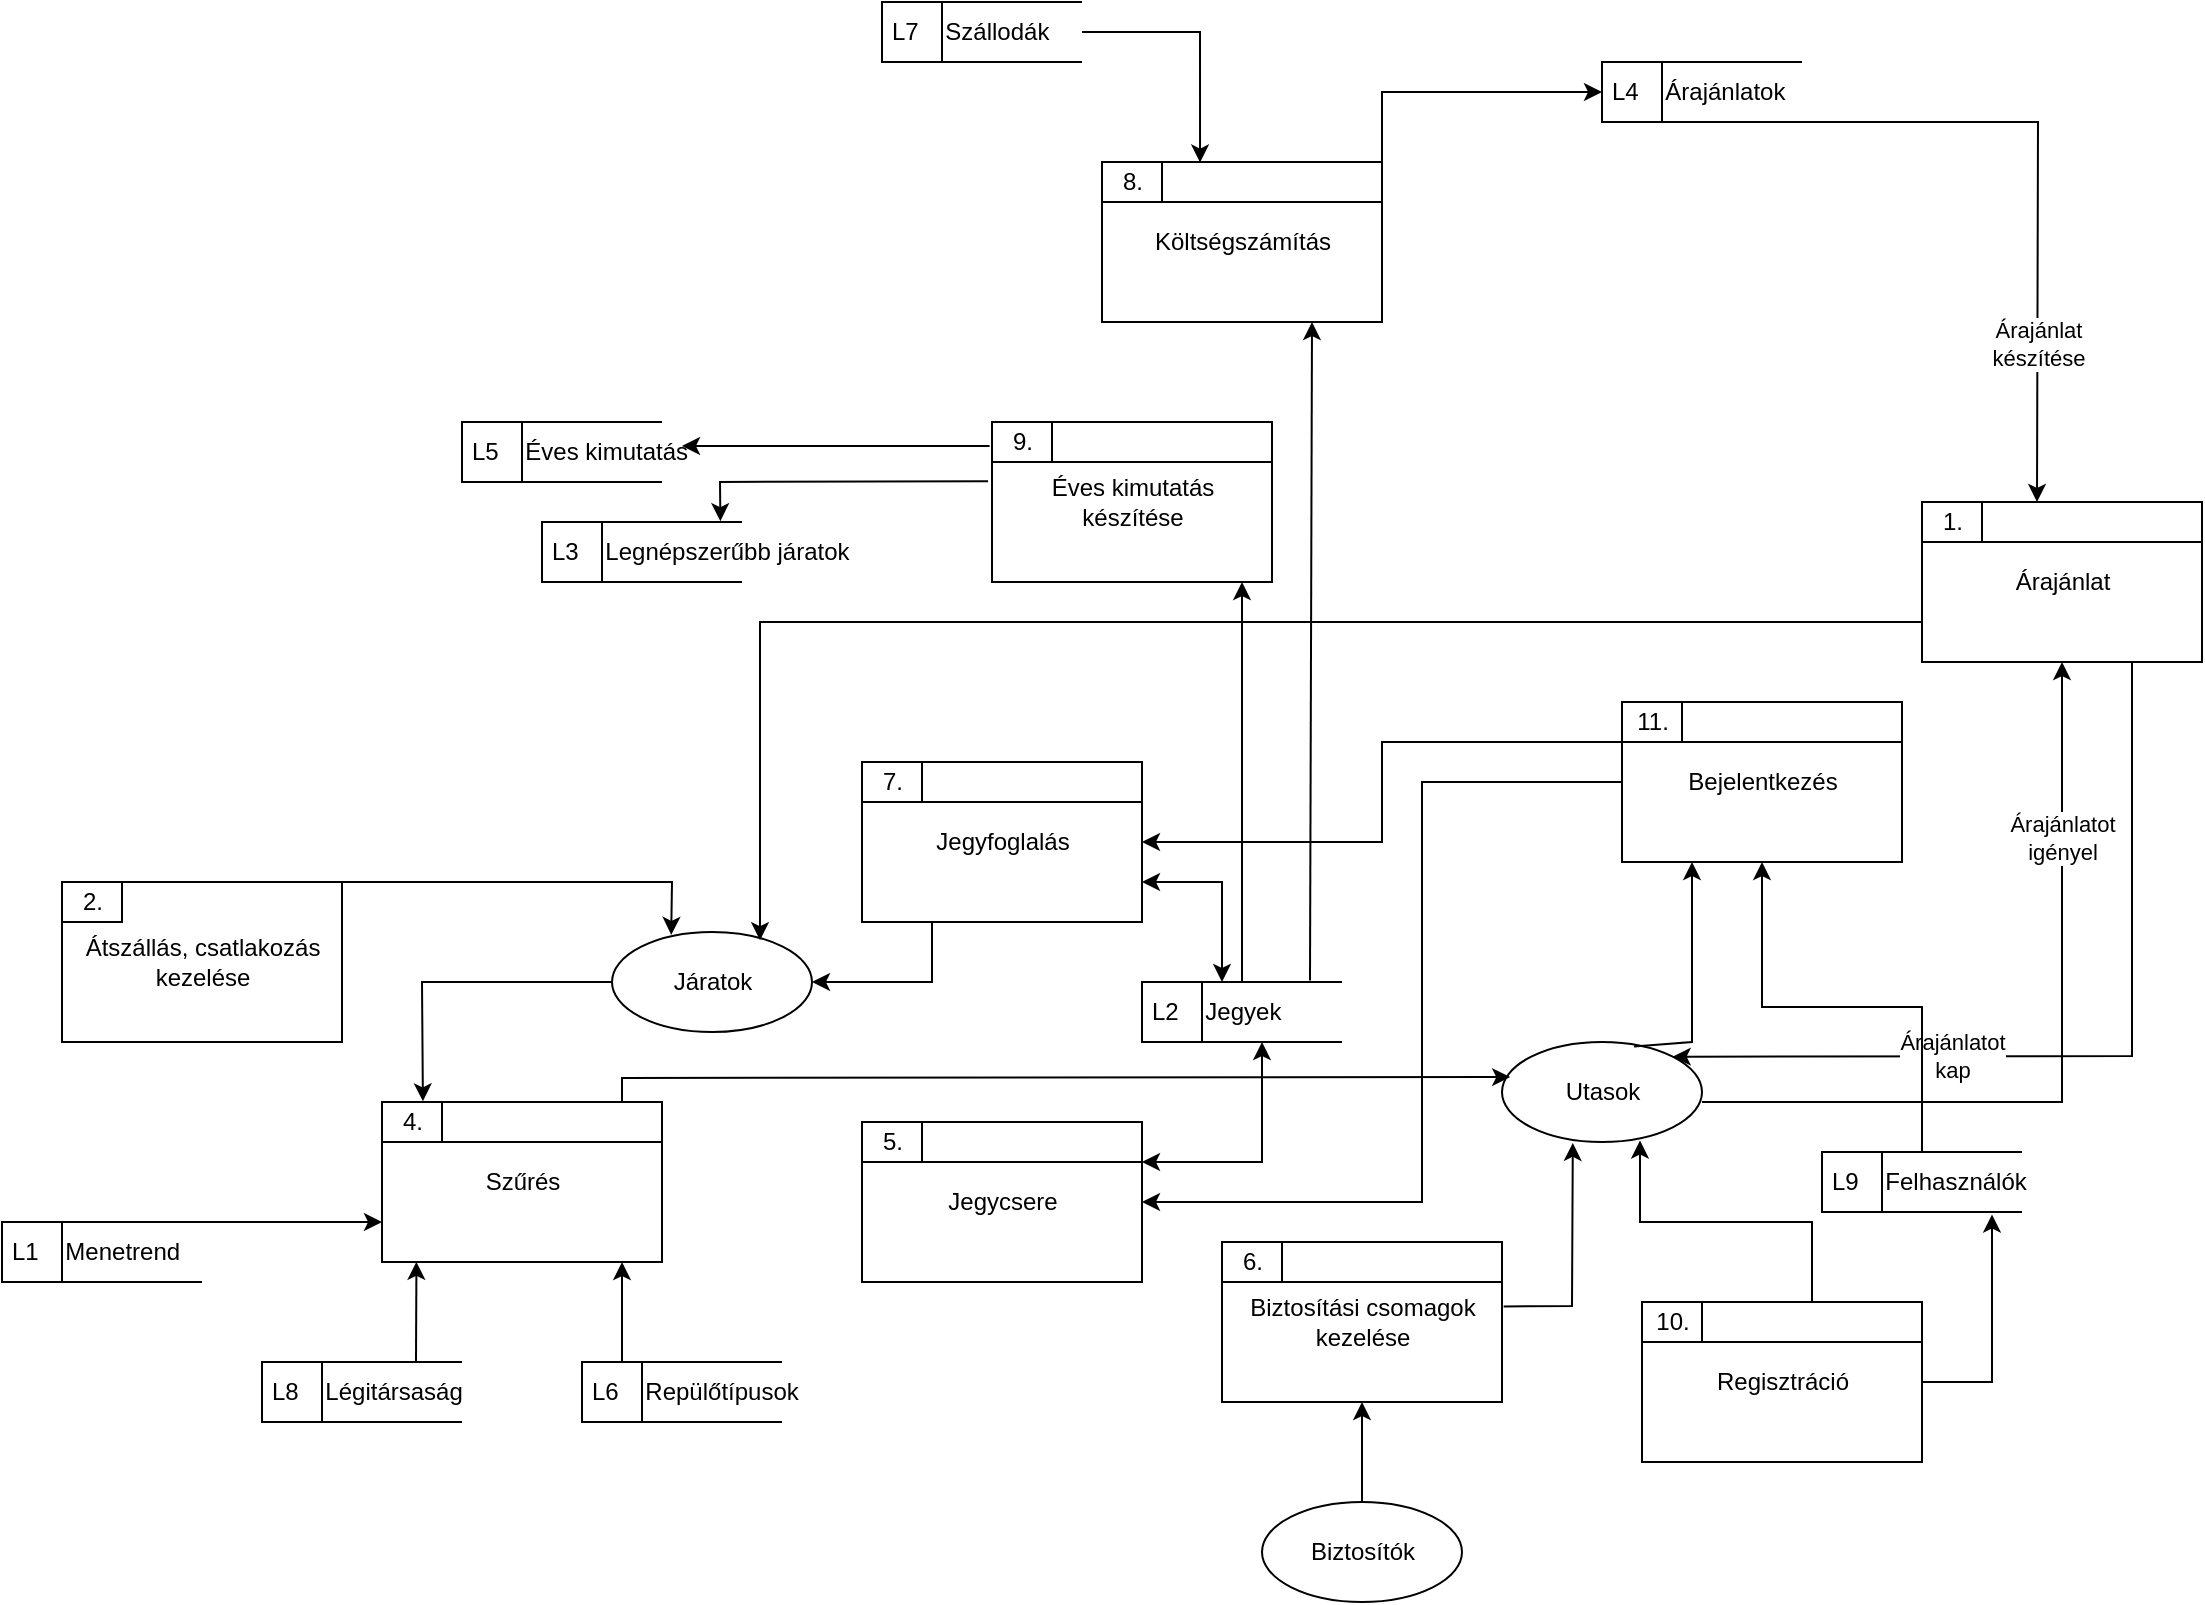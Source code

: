 <mxfile version="16.5.1" type="device" pages="4"><diagram id="eq_LXVpaj4hJ-S999Isg" name="Logikai 1. szint"><mxGraphModel dx="1200" dy="1961" grid="1" gridSize="10" guides="1" tooltips="1" connect="1" arrows="1" fold="1" page="1" pageScale="1" pageWidth="850" pageHeight="1100" math="0" shadow="0"><root><mxCell id="0"/><mxCell id="1" parent="0"/><mxCell id="WV0hPoDVlpUfX9SHX1S3-1" value="" style="group" parent="1" vertex="1" connectable="0"><mxGeometry x="1080" y="60" width="140" height="80" as="geometry"/></mxCell><mxCell id="WV0hPoDVlpUfX9SHX1S3-2" value="" style="html=1;dashed=0;whitespace=wrap;rounded=0;sketch=0;strokeColor=#000000;align=left;" parent="WV0hPoDVlpUfX9SHX1S3-1" vertex="1"><mxGeometry width="140" height="80" as="geometry"/></mxCell><mxCell id="WV0hPoDVlpUfX9SHX1S3-3" value="1." style="text;html=1;resizable=0;autosize=1;align=center;verticalAlign=middle;points=[];fillColor=none;rounded=0;sketch=0;strokeColor=#000000;" parent="WV0hPoDVlpUfX9SHX1S3-1" vertex="1"><mxGeometry width="30" height="20" as="geometry"/></mxCell><mxCell id="WV0hPoDVlpUfX9SHX1S3-4" value="Árajánlat" style="text;html=1;resizable=0;autosize=1;align=center;verticalAlign=middle;points=[];fillColor=none;strokeColor=none;rounded=0;sketch=0;" parent="WV0hPoDVlpUfX9SHX1S3-1" vertex="1"><mxGeometry x="40" y="30" width="60" height="20" as="geometry"/></mxCell><mxCell id="WV0hPoDVlpUfX9SHX1S3-5" value="" style="rounded=0;whiteSpace=wrap;html=1;sketch=0;strokeColor=#000000;align=left;" parent="WV0hPoDVlpUfX9SHX1S3-1" vertex="1"><mxGeometry x="30.0" width="110" height="20" as="geometry"/></mxCell><mxCell id="WV0hPoDVlpUfX9SHX1S3-28" value="" style="group" parent="1" vertex="1" connectable="0"><mxGeometry x="150.0" y="250" width="140" height="80" as="geometry"/></mxCell><mxCell id="WV0hPoDVlpUfX9SHX1S3-29" value="" style="html=1;dashed=0;whitespace=wrap;rounded=0;sketch=0;strokeColor=#000000;align=left;" parent="WV0hPoDVlpUfX9SHX1S3-28" vertex="1"><mxGeometry width="140" height="80" as="geometry"/></mxCell><mxCell id="WV0hPoDVlpUfX9SHX1S3-30" value="2." style="text;html=1;resizable=0;autosize=1;align=center;verticalAlign=middle;points=[];fillColor=none;rounded=0;sketch=0;strokeColor=#000000;" parent="WV0hPoDVlpUfX9SHX1S3-28" vertex="1"><mxGeometry width="30" height="20" as="geometry"/></mxCell><mxCell id="WV0hPoDVlpUfX9SHX1S3-31" value="Átszállás, csatlakozás&lt;br&gt;kezelése" style="text;html=1;resizable=0;autosize=1;align=center;verticalAlign=middle;points=[];fillColor=none;strokeColor=none;rounded=0;sketch=0;" parent="WV0hPoDVlpUfX9SHX1S3-28" vertex="1"><mxGeometry x="5" y="25" width="130" height="30" as="geometry"/></mxCell><mxCell id="WV0hPoDVlpUfX9SHX1S3-32" value="" style="rounded=0;whiteSpace=wrap;html=1;sketch=0;strokeColor=#000000;align=left;" parent="WV0hPoDVlpUfX9SHX1S3-28" vertex="1"><mxGeometry x="30" y="20" width="110" as="geometry"/></mxCell><mxCell id="WV0hPoDVlpUfX9SHX1S3-33" value="" style="group" parent="1" vertex="1" connectable="0"><mxGeometry x="310" y="360" width="140" height="80" as="geometry"/></mxCell><mxCell id="WV0hPoDVlpUfX9SHX1S3-34" value="" style="html=1;dashed=0;whitespace=wrap;rounded=0;sketch=0;strokeColor=#000000;align=left;" parent="WV0hPoDVlpUfX9SHX1S3-33" vertex="1"><mxGeometry width="140" height="80" as="geometry"/></mxCell><mxCell id="WV0hPoDVlpUfX9SHX1S3-35" value="4." style="text;html=1;resizable=0;autosize=1;align=center;verticalAlign=middle;points=[];fillColor=none;rounded=0;sketch=0;strokeColor=#000000;" parent="WV0hPoDVlpUfX9SHX1S3-33" vertex="1"><mxGeometry width="30" height="20" as="geometry"/></mxCell><mxCell id="WV0hPoDVlpUfX9SHX1S3-36" value="Szűrés" style="text;html=1;resizable=0;autosize=1;align=center;verticalAlign=middle;points=[];fillColor=none;strokeColor=none;rounded=0;sketch=0;" parent="WV0hPoDVlpUfX9SHX1S3-33" vertex="1"><mxGeometry x="45" y="30" width="50" height="20" as="geometry"/></mxCell><mxCell id="WV0hPoDVlpUfX9SHX1S3-37" value="" style="rounded=0;whiteSpace=wrap;html=1;sketch=0;strokeColor=#000000;align=left;" parent="WV0hPoDVlpUfX9SHX1S3-33" vertex="1"><mxGeometry x="30.0" width="110" height="20" as="geometry"/></mxCell><mxCell id="WV0hPoDVlpUfX9SHX1S3-38" value="" style="group" parent="1" vertex="1" connectable="0"><mxGeometry x="550" y="370" width="140" height="80" as="geometry"/></mxCell><mxCell id="WV0hPoDVlpUfX9SHX1S3-39" value="" style="html=1;dashed=0;whitespace=wrap;rounded=0;sketch=0;strokeColor=#000000;align=left;" parent="WV0hPoDVlpUfX9SHX1S3-38" vertex="1"><mxGeometry width="140" height="80" as="geometry"/></mxCell><mxCell id="WV0hPoDVlpUfX9SHX1S3-40" value="5." style="text;html=1;resizable=0;autosize=1;align=center;verticalAlign=middle;points=[];fillColor=none;rounded=0;sketch=0;strokeColor=#000000;" parent="WV0hPoDVlpUfX9SHX1S3-38" vertex="1"><mxGeometry width="30" height="20" as="geometry"/></mxCell><mxCell id="WV0hPoDVlpUfX9SHX1S3-41" value="Jegycsere" style="text;html=1;resizable=0;autosize=1;align=center;verticalAlign=middle;points=[];fillColor=none;strokeColor=none;rounded=0;sketch=0;" parent="WV0hPoDVlpUfX9SHX1S3-38" vertex="1"><mxGeometry x="35" y="30" width="70" height="20" as="geometry"/></mxCell><mxCell id="WV0hPoDVlpUfX9SHX1S3-42" value="" style="rounded=0;whiteSpace=wrap;html=1;sketch=0;strokeColor=#000000;align=left;" parent="WV0hPoDVlpUfX9SHX1S3-38" vertex="1"><mxGeometry x="30.0" width="110" height="20" as="geometry"/></mxCell><mxCell id="WV0hPoDVlpUfX9SHX1S3-43" value="" style="group" parent="1" vertex="1" connectable="0"><mxGeometry x="730" y="430" width="140" height="80" as="geometry"/></mxCell><mxCell id="WV0hPoDVlpUfX9SHX1S3-44" value="" style="html=1;dashed=0;whitespace=wrap;rounded=0;sketch=0;strokeColor=#000000;align=left;" parent="WV0hPoDVlpUfX9SHX1S3-43" vertex="1"><mxGeometry width="140" height="80" as="geometry"/></mxCell><mxCell id="WV0hPoDVlpUfX9SHX1S3-45" value="6." style="text;html=1;resizable=0;autosize=1;align=center;verticalAlign=middle;points=[];fillColor=none;rounded=0;sketch=0;strokeColor=#000000;" parent="WV0hPoDVlpUfX9SHX1S3-43" vertex="1"><mxGeometry width="30" height="20" as="geometry"/></mxCell><mxCell id="WV0hPoDVlpUfX9SHX1S3-46" value="Biztosítási csomagok&lt;br&gt;kezelése" style="text;html=1;resizable=0;autosize=1;align=center;verticalAlign=middle;points=[];fillColor=none;strokeColor=none;rounded=0;sketch=0;" parent="WV0hPoDVlpUfX9SHX1S3-43" vertex="1"><mxGeometry x="5" y="25" width="130" height="30" as="geometry"/></mxCell><mxCell id="WV0hPoDVlpUfX9SHX1S3-47" value="" style="rounded=0;whiteSpace=wrap;html=1;sketch=0;strokeColor=#000000;align=left;" parent="WV0hPoDVlpUfX9SHX1S3-43" vertex="1"><mxGeometry x="30.0" width="110" height="20" as="geometry"/></mxCell><mxCell id="WV0hPoDVlpUfX9SHX1S3-48" value="" style="group" parent="1" vertex="1" connectable="0"><mxGeometry x="550" y="190" width="140" height="80" as="geometry"/></mxCell><mxCell id="WV0hPoDVlpUfX9SHX1S3-49" value="" style="html=1;dashed=0;whitespace=wrap;rounded=0;sketch=0;strokeColor=#000000;align=left;" parent="WV0hPoDVlpUfX9SHX1S3-48" vertex="1"><mxGeometry width="140" height="80" as="geometry"/></mxCell><mxCell id="WV0hPoDVlpUfX9SHX1S3-50" value="7." style="text;html=1;resizable=0;autosize=1;align=center;verticalAlign=middle;points=[];fillColor=none;rounded=0;sketch=0;strokeColor=#000000;" parent="WV0hPoDVlpUfX9SHX1S3-48" vertex="1"><mxGeometry width="30" height="20" as="geometry"/></mxCell><mxCell id="WV0hPoDVlpUfX9SHX1S3-51" value="Jegyfoglalás" style="text;html=1;resizable=0;autosize=1;align=center;verticalAlign=middle;points=[];fillColor=none;strokeColor=none;rounded=0;sketch=0;" parent="WV0hPoDVlpUfX9SHX1S3-48" vertex="1"><mxGeometry x="30" y="30" width="80" height="20" as="geometry"/></mxCell><mxCell id="WV0hPoDVlpUfX9SHX1S3-52" value="" style="rounded=0;whiteSpace=wrap;html=1;sketch=0;strokeColor=#000000;align=left;" parent="WV0hPoDVlpUfX9SHX1S3-48" vertex="1"><mxGeometry x="30.0" width="110" height="20" as="geometry"/></mxCell><mxCell id="WV0hPoDVlpUfX9SHX1S3-58" value="L1&lt;span style=&quot;white-space: pre&quot;&gt;&#9;&lt;/span&gt;Menetrend&lt;span style=&quot;white-space: pre&quot;&gt;&#9;&lt;/span&gt;" style="html=1;dashed=0;whitespace=wrap;shape=mxgraph.dfd.dataStoreID;align=left;spacingLeft=3;points=[[0,0],[0.5,0],[1,0],[0,0.5],[1,0.5],[0,1],[0.5,1],[1,1]];" parent="1" vertex="1"><mxGeometry x="120" y="420" width="100" height="30" as="geometry"/></mxCell><mxCell id="WV0hPoDVlpUfX9SHX1S3-59" value="L2&lt;span style=&quot;white-space: pre&quot;&gt;&#9;&lt;/span&gt;Jegyek" style="html=1;dashed=0;whitespace=wrap;shape=mxgraph.dfd.dataStoreID;align=left;spacingLeft=3;points=[[0,0],[0.5,0],[1,0],[0,0.5],[1,0.5],[0,1],[0.5,1],[1,1]];" parent="1" vertex="1"><mxGeometry x="690" y="300" width="100" height="30" as="geometry"/></mxCell><mxCell id="WV0hPoDVlpUfX9SHX1S3-60" value="L3&lt;span style=&quot;white-space: pre&quot;&gt;&#9;&lt;/span&gt;Legnépszerűbb járatok" style="html=1;dashed=0;whitespace=wrap;shape=mxgraph.dfd.dataStoreID;align=left;spacingLeft=3;points=[[0,0],[0.5,0],[1,0],[0,0.5],[1,0.5],[0,1],[0.5,1],[1,1]];" parent="1" vertex="1"><mxGeometry x="390" y="70" width="100" height="30" as="geometry"/></mxCell><mxCell id="WV0hPoDVlpUfX9SHX1S3-61" value="L4&lt;span style=&quot;white-space: pre&quot;&gt;&#9;&lt;/span&gt;Árajánlatok" style="html=1;dashed=0;whitespace=wrap;shape=mxgraph.dfd.dataStoreID;align=left;spacingLeft=3;points=[[0,0],[0.5,0],[1,0],[0,0.5],[1,0.5],[0,1],[0.5,1],[1,1]];" parent="1" vertex="1"><mxGeometry x="920" y="-160" width="100" height="30" as="geometry"/></mxCell><mxCell id="WV0hPoDVlpUfX9SHX1S3-62" value="L5&lt;span style=&quot;white-space: pre&quot;&gt;&#9;&lt;/span&gt;Éves kimutatás" style="html=1;dashed=0;whitespace=wrap;shape=mxgraph.dfd.dataStoreID;align=left;spacingLeft=3;points=[[0,0],[0.5,0],[1,0],[0,0.5],[1,0.5],[0,1],[0.5,1],[1,1]];" parent="1" vertex="1"><mxGeometry x="350" y="20" width="100" height="30" as="geometry"/></mxCell><mxCell id="WV0hPoDVlpUfX9SHX1S3-63" value="L6&lt;span style=&quot;white-space: pre&quot;&gt;&#9;&lt;/span&gt;Repülőtípusok" style="html=1;dashed=0;whitespace=wrap;shape=mxgraph.dfd.dataStoreID;align=left;spacingLeft=3;points=[[0,0],[0.5,0],[1,0],[0,0.5],[1,0.5],[0,1],[0.5,1],[1,1]];" parent="1" vertex="1"><mxGeometry x="410" y="490" width="100" height="30" as="geometry"/></mxCell><mxCell id="WV0hPoDVlpUfX9SHX1S3-64" value="L7&lt;span style=&quot;white-space: pre&quot;&gt;&#9;&lt;/span&gt;Szállodák" style="html=1;dashed=0;whitespace=wrap;shape=mxgraph.dfd.dataStoreID;align=left;spacingLeft=3;points=[[0,0],[0.5,0],[1,0],[0,0.5],[1,0.5],[0,1],[0.5,1],[1,1]];" parent="1" vertex="1"><mxGeometry x="560" y="-190" width="100" height="30" as="geometry"/></mxCell><mxCell id="WV0hPoDVlpUfX9SHX1S3-66" value="Utasok" style="shape=ellipse;html=1;dashed=0;whitespace=wrap;perimeter=ellipsePerimeter;" parent="1" vertex="1"><mxGeometry x="870" y="330" width="100" height="50" as="geometry"/></mxCell><mxCell id="WV0hPoDVlpUfX9SHX1S3-67" value="Járatok" style="shape=ellipse;html=1;dashed=0;whitespace=wrap;perimeter=ellipsePerimeter;" parent="1" vertex="1"><mxGeometry x="425" y="275" width="100" height="50" as="geometry"/></mxCell><mxCell id="WV0hPoDVlpUfX9SHX1S3-69" value="L8&lt;span style=&quot;white-space: pre&quot;&gt;&#9;&lt;/span&gt;Légitársaság" style="html=1;dashed=0;whitespace=wrap;shape=mxgraph.dfd.dataStoreID;align=left;spacingLeft=3;points=[[0,0],[0.5,0],[1,0],[0,0.5],[1,0.5],[0,1],[0.5,1],[1,1]];" parent="1" vertex="1"><mxGeometry x="250" y="490" width="100" height="30" as="geometry"/></mxCell><mxCell id="WV0hPoDVlpUfX9SHX1S3-70" value="Biztosítók" style="shape=ellipse;html=1;dashed=0;whitespace=wrap;perimeter=ellipsePerimeter;" parent="1" vertex="1"><mxGeometry x="750" y="560" width="100" height="50" as="geometry"/></mxCell><mxCell id="WV0hPoDVlpUfX9SHX1S3-71" value="" style="endArrow=classic;html=1;rounded=0;exitX=0.5;exitY=0;exitDx=0;exitDy=0;entryX=0.5;entryY=1;entryDx=0;entryDy=0;" parent="1" source="WV0hPoDVlpUfX9SHX1S3-70" target="WV0hPoDVlpUfX9SHX1S3-44" edge="1"><mxGeometry width="50" height="50" relative="1" as="geometry"><mxPoint x="1010" y="440" as="sourcePoint"/><mxPoint x="870" y="470" as="targetPoint"/><Array as="points"/></mxGeometry></mxCell><mxCell id="WV0hPoDVlpUfX9SHX1S3-74" value="" style="endArrow=classic;html=1;rounded=0;exitX=1.006;exitY=0.403;exitDx=0;exitDy=0;entryX=0.354;entryY=1.009;entryDx=0;entryDy=0;entryPerimeter=0;exitPerimeter=0;" parent="1" source="WV0hPoDVlpUfX9SHX1S3-44" target="WV0hPoDVlpUfX9SHX1S3-66" edge="1"><mxGeometry width="50" height="50" relative="1" as="geometry"><mxPoint x="920" y="570" as="sourcePoint"/><mxPoint x="970" y="520" as="targetPoint"/><Array as="points"><mxPoint x="905" y="462"/></Array></mxGeometry></mxCell><mxCell id="WV0hPoDVlpUfX9SHX1S3-54" value="" style="html=1;dashed=0;whitespace=wrap;rounded=0;sketch=0;strokeColor=#000000;align=left;" parent="1" vertex="1"><mxGeometry x="670" y="-110" width="140" height="80" as="geometry"/></mxCell><mxCell id="WV0hPoDVlpUfX9SHX1S3-55" value="8." style="text;html=1;resizable=0;autosize=1;align=center;verticalAlign=middle;points=[];fillColor=none;rounded=0;sketch=0;strokeColor=#000000;" parent="1" vertex="1"><mxGeometry x="670" y="-110" width="30" height="20" as="geometry"/></mxCell><mxCell id="WV0hPoDVlpUfX9SHX1S3-56" value="Költségszámítás" style="text;html=1;resizable=0;autosize=1;align=center;verticalAlign=middle;points=[];fillColor=none;strokeColor=none;rounded=0;sketch=0;" parent="1" vertex="1"><mxGeometry x="690" y="-80" width="100" height="20" as="geometry"/></mxCell><mxCell id="WV0hPoDVlpUfX9SHX1S3-57" value="" style="rounded=0;whiteSpace=wrap;html=1;sketch=0;strokeColor=#000000;align=left;" parent="1" vertex="1"><mxGeometry x="700.0" y="-110" width="110" height="20" as="geometry"/></mxCell><mxCell id="WV0hPoDVlpUfX9SHX1S3-75" value="" style="endArrow=classic;startArrow=classic;html=1;rounded=0;exitX=0.4;exitY=0;exitDx=0;exitDy=0;exitPerimeter=0;entryX=1;entryY=0.75;entryDx=0;entryDy=0;" parent="1" source="WV0hPoDVlpUfX9SHX1S3-59" target="WV0hPoDVlpUfX9SHX1S3-49" edge="1"><mxGeometry width="50" height="50" relative="1" as="geometry"><mxPoint x="600" y="320" as="sourcePoint"/><mxPoint x="650" y="270" as="targetPoint"/><Array as="points"><mxPoint x="730" y="250"/></Array></mxGeometry></mxCell><mxCell id="WV0hPoDVlpUfX9SHX1S3-76" value="" style="endArrow=classic;startArrow=classic;html=1;rounded=0;exitX=1;exitY=0.25;exitDx=0;exitDy=0;" parent="1" source="WV0hPoDVlpUfX9SHX1S3-39" edge="1"><mxGeometry width="50" height="50" relative="1" as="geometry"><mxPoint x="670" y="390" as="sourcePoint"/><mxPoint x="750" y="330" as="targetPoint"/><Array as="points"><mxPoint x="750" y="390"/></Array></mxGeometry></mxCell><mxCell id="WV0hPoDVlpUfX9SHX1S3-78" value="" style="endArrow=classic;html=1;rounded=0;entryX=1;entryY=0.5;entryDx=0;entryDy=0;exitX=0.25;exitY=1;exitDx=0;exitDy=0;" parent="1" source="WV0hPoDVlpUfX9SHX1S3-49" target="WV0hPoDVlpUfX9SHX1S3-67" edge="1"><mxGeometry width="50" height="50" relative="1" as="geometry"><mxPoint x="690" y="317" as="sourcePoint"/><mxPoint x="450" y="250" as="targetPoint"/><Array as="points"><mxPoint x="585" y="300"/></Array></mxGeometry></mxCell><mxCell id="WV0hPoDVlpUfX9SHX1S3-80" value="" style="endArrow=classic;html=1;rounded=0;entryX=0.74;entryY=0.082;entryDx=0;entryDy=0;entryPerimeter=0;exitX=0;exitY=0.75;exitDx=0;exitDy=0;" parent="1" source="WV0hPoDVlpUfX9SHX1S3-2" target="WV0hPoDVlpUfX9SHX1S3-67" edge="1"><mxGeometry width="50" height="50" relative="1" as="geometry"><mxPoint x="310" y="290" as="sourcePoint"/><mxPoint x="360" y="240" as="targetPoint"/><Array as="points"><mxPoint x="499" y="120"/></Array></mxGeometry></mxCell><mxCell id="WV0hPoDVlpUfX9SHX1S3-81" value="" style="endArrow=classic;html=1;rounded=0;exitX=1;exitY=0;exitDx=0;exitDy=0;entryX=0.296;entryY=0.029;entryDx=0;entryDy=0;entryPerimeter=0;" parent="1" source="WV0hPoDVlpUfX9SHX1S3-29" target="WV0hPoDVlpUfX9SHX1S3-67" edge="1"><mxGeometry width="50" height="50" relative="1" as="geometry"><mxPoint x="400" y="300" as="sourcePoint"/><mxPoint x="480" y="260" as="targetPoint"/><Array as="points"><mxPoint x="200" y="250"/><mxPoint x="455" y="250"/></Array></mxGeometry></mxCell><mxCell id="WV0hPoDVlpUfX9SHX1S3-83" value="" style="endArrow=classic;html=1;rounded=0;entryX=0;entryY=0.5;entryDx=0;entryDy=0;exitX=1;exitY=0.5;exitDx=0;exitDy=0;" parent="1" source="WV0hPoDVlpUfX9SHX1S3-54" target="WV0hPoDVlpUfX9SHX1S3-61" edge="1"><mxGeometry width="50" height="50" relative="1" as="geometry"><mxPoint x="675" y="-189" as="sourcePoint"/><mxPoint x="675" y="-190" as="targetPoint"/><Array as="points"><mxPoint x="810" y="-145"/></Array></mxGeometry></mxCell><mxCell id="WV0hPoDVlpUfX9SHX1S3-85" value="" style="endArrow=classic;html=1;rounded=0;entryX=0.173;entryY=0.013;entryDx=0;entryDy=0;exitX=1;exitY=0.5;exitDx=0;exitDy=0;entryPerimeter=0;" parent="1" source="WV0hPoDVlpUfX9SHX1S3-64" target="WV0hPoDVlpUfX9SHX1S3-57" edge="1"><mxGeometry width="50" height="50" relative="1" as="geometry"><mxPoint x="685" y="-55" as="sourcePoint"/><mxPoint x="735" y="-105" as="targetPoint"/><Array as="points"><mxPoint x="719" y="-175"/></Array></mxGeometry></mxCell><mxCell id="WV0hPoDVlpUfX9SHX1S3-86" value="" style="group" parent="1" vertex="1" connectable="0"><mxGeometry x="615" y="20" width="140" height="80" as="geometry"/></mxCell><mxCell id="WV0hPoDVlpUfX9SHX1S3-87" value="" style="html=1;dashed=0;whitespace=wrap;rounded=0;sketch=0;strokeColor=#000000;align=left;" parent="WV0hPoDVlpUfX9SHX1S3-86" vertex="1"><mxGeometry width="140" height="80" as="geometry"/></mxCell><mxCell id="WV0hPoDVlpUfX9SHX1S3-88" value="9." style="text;html=1;resizable=0;autosize=1;align=center;verticalAlign=middle;points=[];fillColor=none;rounded=0;sketch=0;strokeColor=#000000;" parent="WV0hPoDVlpUfX9SHX1S3-86" vertex="1"><mxGeometry width="30" height="20" as="geometry"/></mxCell><mxCell id="WV0hPoDVlpUfX9SHX1S3-89" value="Éves kimutatás&lt;br&gt;készítése" style="text;html=1;resizable=0;autosize=1;align=center;verticalAlign=middle;points=[];fillColor=none;strokeColor=none;rounded=0;sketch=0;" parent="WV0hPoDVlpUfX9SHX1S3-86" vertex="1"><mxGeometry x="20" y="25" width="100" height="30" as="geometry"/></mxCell><mxCell id="WV0hPoDVlpUfX9SHX1S3-90" value="" style="rounded=0;whiteSpace=wrap;html=1;sketch=0;strokeColor=#000000;align=left;" parent="WV0hPoDVlpUfX9SHX1S3-86" vertex="1"><mxGeometry x="30.0" width="110" height="20" as="geometry"/></mxCell><mxCell id="WV0hPoDVlpUfX9SHX1S3-92" value="" style="endArrow=classic;html=1;rounded=0;" parent="1" source="WV0hPoDVlpUfX9SHX1S3-59" edge="1"><mxGeometry width="50" height="50" relative="1" as="geometry"><mxPoint x="750" y="190" as="sourcePoint"/><mxPoint x="740" y="100" as="targetPoint"/></mxGeometry></mxCell><mxCell id="WV0hPoDVlpUfX9SHX1S3-91" value="" style="endArrow=classic;html=1;rounded=0;exitX=-0.04;exitY=0.6;exitDx=0;exitDy=0;exitPerimeter=0;" parent="1" source="WV0hPoDVlpUfX9SHX1S3-88" edge="1"><mxGeometry width="50" height="50" relative="1" as="geometry"><mxPoint x="70" y="195" as="sourcePoint"/><mxPoint x="460" y="32" as="targetPoint"/><Array as="points"/></mxGeometry></mxCell><mxCell id="WV0hPoDVlpUfX9SHX1S3-94" value="" style="endArrow=classic;html=1;rounded=0;exitX=-0.014;exitY=0.37;exitDx=0;exitDy=0;entryX=0.892;entryY=-0.013;entryDx=0;entryDy=0;entryPerimeter=0;exitPerimeter=0;" parent="1" source="WV0hPoDVlpUfX9SHX1S3-87" target="WV0hPoDVlpUfX9SHX1S3-60" edge="1"><mxGeometry width="50" height="50" relative="1" as="geometry"><mxPoint x="570" y="100" as="sourcePoint"/><mxPoint x="620" y="50" as="targetPoint"/><Array as="points"><mxPoint x="479" y="50"/></Array></mxGeometry></mxCell><mxCell id="WV0hPoDVlpUfX9SHX1S3-97" value="" style="endArrow=classic;html=1;rounded=0;entryX=0.123;entryY=0.999;entryDx=0;entryDy=0;entryPerimeter=0;" parent="1" target="WV0hPoDVlpUfX9SHX1S3-34" edge="1"><mxGeometry width="50" height="50" relative="1" as="geometry"><mxPoint x="327" y="490" as="sourcePoint"/><mxPoint x="390" y="460" as="targetPoint"/></mxGeometry></mxCell><mxCell id="WV0hPoDVlpUfX9SHX1S3-98" value="" style="endArrow=classic;html=1;rounded=0;exitX=0.2;exitY=0;exitDx=0;exitDy=0;exitPerimeter=0;" parent="1" source="WV0hPoDVlpUfX9SHX1S3-63" edge="1"><mxGeometry width="50" height="50" relative="1" as="geometry"><mxPoint x="440" y="480" as="sourcePoint"/><mxPoint x="430" y="440" as="targetPoint"/></mxGeometry></mxCell><mxCell id="WV0hPoDVlpUfX9SHX1S3-99" value="" style="endArrow=classic;html=1;rounded=0;exitX=0.84;exitY=-0.025;exitDx=0;exitDy=0;exitPerimeter=0;entryX=0.75;entryY=1;entryDx=0;entryDy=0;" parent="1" source="WV0hPoDVlpUfX9SHX1S3-59" target="WV0hPoDVlpUfX9SHX1S3-54" edge="1"><mxGeometry width="50" height="50" relative="1" as="geometry"><mxPoint x="790" y="-30" as="sourcePoint"/><mxPoint x="760" y="-10" as="targetPoint"/></mxGeometry></mxCell><mxCell id="WV0hPoDVlpUfX9SHX1S3-102" value="Árajánlatot&lt;br&gt;kap" style="endArrow=classic;html=1;rounded=0;entryX=1;entryY=0;entryDx=0;entryDy=0;exitX=0.75;exitY=1;exitDx=0;exitDy=0;" parent="1" source="WV0hPoDVlpUfX9SHX1S3-2" target="WV0hPoDVlpUfX9SHX1S3-66" edge="1"><mxGeometry x="0.348" width="50" height="50" relative="1" as="geometry"><mxPoint x="960" y="210" as="sourcePoint"/><mxPoint x="1010" y="160" as="targetPoint"/><Array as="points"><mxPoint x="1185" y="337"/></Array><mxPoint as="offset"/></mxGeometry></mxCell><mxCell id="WV0hPoDVlpUfX9SHX1S3-103" value="Árajánlat&lt;br&gt;készítése" style="endArrow=classic;html=1;rounded=0;entryX=0.25;entryY=0;entryDx=0;entryDy=0;" parent="1" edge="1" target="WV0hPoDVlpUfX9SHX1S3-5"><mxGeometry x="0.54" width="50" height="50" relative="1" as="geometry"><mxPoint x="980" y="-130" as="sourcePoint"/><mxPoint x="979" y="60" as="targetPoint"/><Array as="points"><mxPoint x="1138" y="-130"/></Array><mxPoint y="1" as="offset"/></mxGeometry></mxCell><mxCell id="WV0hPoDVlpUfX9SHX1S3-106" value="Árajánlatot&lt;br&gt;igényel" style="endArrow=classic;html=1;rounded=0;entryX=0.5;entryY=1;entryDx=0;entryDy=0;" parent="1" target="WV0hPoDVlpUfX9SHX1S3-2" edge="1"><mxGeometry x="0.56" width="50" height="50" relative="1" as="geometry"><mxPoint x="970" y="360" as="sourcePoint"/><mxPoint x="1021.88" y="140.24" as="targetPoint"/><Array as="points"><mxPoint x="1150" y="360"/></Array><mxPoint as="offset"/></mxGeometry></mxCell><mxCell id="WV0hPoDVlpUfX9SHX1S3-108" value="" style="endArrow=classic;html=1;rounded=0;entryX=0;entryY=0.75;entryDx=0;entryDy=0;exitX=0.5;exitY=0;exitDx=0;exitDy=0;" parent="1" source="WV0hPoDVlpUfX9SHX1S3-58" target="WV0hPoDVlpUfX9SHX1S3-34" edge="1"><mxGeometry width="50" height="50" relative="1" as="geometry"><mxPoint x="240" y="510" as="sourcePoint"/><mxPoint x="240" y="300" as="targetPoint"/><Array as="points"><mxPoint x="240" y="420"/></Array></mxGeometry></mxCell><mxCell id="WV0hPoDVlpUfX9SHX1S3-109" value="" style="endArrow=classic;html=1;rounded=0;entryX=0.041;entryY=0.351;entryDx=0;entryDy=0;entryPerimeter=0;" parent="1" target="WV0hPoDVlpUfX9SHX1S3-66" edge="1"><mxGeometry width="50" height="50" relative="1" as="geometry"><mxPoint x="430" y="360" as="sourcePoint"/><mxPoint x="500" y="330" as="targetPoint"/><Array as="points"><mxPoint x="430" y="348"/></Array></mxGeometry></mxCell><mxCell id="WV0hPoDVlpUfX9SHX1S3-110" value="" style="endArrow=classic;html=1;rounded=0;exitX=0;exitY=0.5;exitDx=0;exitDy=0;entryX=0.682;entryY=-0.018;entryDx=0;entryDy=0;entryPerimeter=0;" parent="1" source="WV0hPoDVlpUfX9SHX1S3-67" target="WV0hPoDVlpUfX9SHX1S3-35" edge="1"><mxGeometry width="50" height="50" relative="1" as="geometry"><mxPoint x="330" y="340" as="sourcePoint"/><mxPoint x="380" y="290" as="targetPoint"/><Array as="points"><mxPoint x="330" y="300"/></Array></mxGeometry></mxCell><mxCell id="nh0F6W2Hfn9Uxp7u-o9e-6" value="" style="group" vertex="1" connectable="0" parent="1"><mxGeometry x="940" y="460" width="140" height="80" as="geometry"/></mxCell><mxCell id="nh0F6W2Hfn9Uxp7u-o9e-7" value="" style="html=1;dashed=0;whitespace=wrap;rounded=0;sketch=0;strokeColor=#000000;align=left;" vertex="1" parent="nh0F6W2Hfn9Uxp7u-o9e-6"><mxGeometry width="140" height="80" as="geometry"/></mxCell><mxCell id="nh0F6W2Hfn9Uxp7u-o9e-8" value="10." style="text;html=1;resizable=0;autosize=1;align=center;verticalAlign=middle;points=[];fillColor=none;rounded=0;sketch=0;strokeColor=#000000;" vertex="1" parent="nh0F6W2Hfn9Uxp7u-o9e-6"><mxGeometry width="30" height="20" as="geometry"/></mxCell><mxCell id="nh0F6W2Hfn9Uxp7u-o9e-9" value="Regisztráció" style="text;html=1;resizable=0;autosize=1;align=center;verticalAlign=middle;points=[];fillColor=none;strokeColor=none;rounded=0;sketch=0;" vertex="1" parent="nh0F6W2Hfn9Uxp7u-o9e-6"><mxGeometry x="30" y="30" width="80" height="20" as="geometry"/></mxCell><mxCell id="nh0F6W2Hfn9Uxp7u-o9e-10" value="" style="rounded=0;whiteSpace=wrap;html=1;sketch=0;strokeColor=#000000;align=left;" vertex="1" parent="nh0F6W2Hfn9Uxp7u-o9e-6"><mxGeometry x="30.0" width="110" height="20" as="geometry"/></mxCell><mxCell id="nh0F6W2Hfn9Uxp7u-o9e-11" value="" style="group" vertex="1" connectable="0" parent="1"><mxGeometry x="930" y="160" width="140" height="80" as="geometry"/></mxCell><mxCell id="nh0F6W2Hfn9Uxp7u-o9e-12" value="" style="html=1;dashed=0;whitespace=wrap;rounded=0;sketch=0;strokeColor=#000000;align=left;" vertex="1" parent="nh0F6W2Hfn9Uxp7u-o9e-11"><mxGeometry width="140" height="80" as="geometry"/></mxCell><mxCell id="nh0F6W2Hfn9Uxp7u-o9e-13" value="11." style="text;html=1;resizable=0;autosize=1;align=center;verticalAlign=middle;points=[];fillColor=none;rounded=0;sketch=0;strokeColor=#000000;" vertex="1" parent="nh0F6W2Hfn9Uxp7u-o9e-11"><mxGeometry width="30" height="20" as="geometry"/></mxCell><mxCell id="nh0F6W2Hfn9Uxp7u-o9e-14" value="Bejelentkezés" style="text;html=1;resizable=0;autosize=1;align=center;verticalAlign=middle;points=[];fillColor=none;strokeColor=none;rounded=0;sketch=0;" vertex="1" parent="nh0F6W2Hfn9Uxp7u-o9e-11"><mxGeometry x="25" y="30" width="90" height="20" as="geometry"/></mxCell><mxCell id="nh0F6W2Hfn9Uxp7u-o9e-15" value="" style="rounded=0;whiteSpace=wrap;html=1;sketch=0;strokeColor=#000000;align=left;" vertex="1" parent="nh0F6W2Hfn9Uxp7u-o9e-11"><mxGeometry x="30.0" width="110" height="20" as="geometry"/></mxCell><mxCell id="nh0F6W2Hfn9Uxp7u-o9e-16" value="" style="endArrow=classic;html=1;rounded=0;exitX=1;exitY=0.5;exitDx=0;exitDy=0;entryX=0.85;entryY=1.042;entryDx=0;entryDy=0;entryPerimeter=0;" edge="1" parent="1" source="nh0F6W2Hfn9Uxp7u-o9e-7" target="nh0F6W2Hfn9Uxp7u-o9e-17"><mxGeometry width="50" height="50" relative="1" as="geometry"><mxPoint x="1140" y="430" as="sourcePoint"/><mxPoint x="1190" y="380" as="targetPoint"/><Array as="points"><mxPoint x="1115" y="500"/></Array></mxGeometry></mxCell><mxCell id="nh0F6W2Hfn9Uxp7u-o9e-22" style="edgeStyle=orthogonalEdgeStyle;rounded=0;orthogonalLoop=1;jettySize=auto;html=1;entryX=0.5;entryY=1;entryDx=0;entryDy=0;" edge="1" parent="1" source="nh0F6W2Hfn9Uxp7u-o9e-17" target="nh0F6W2Hfn9Uxp7u-o9e-12"><mxGeometry relative="1" as="geometry"/></mxCell><mxCell id="nh0F6W2Hfn9Uxp7u-o9e-17" value="L9&lt;span style=&quot;white-space: pre&quot;&gt;&#9;&lt;/span&gt;Felhasználók" style="html=1;dashed=0;whitespace=wrap;shape=mxgraph.dfd.dataStoreID;align=left;spacingLeft=3;points=[[0,0],[0.5,0],[1,0],[0,0.5],[1,0.5],[0,1],[0.5,1],[1,1]];" vertex="1" parent="1"><mxGeometry x="1030" y="385" width="100" height="30" as="geometry"/></mxCell><mxCell id="nh0F6W2Hfn9Uxp7u-o9e-18" value="" style="endArrow=classic;html=1;rounded=0;exitX=0.66;exitY=0.045;exitDx=0;exitDy=0;exitPerimeter=0;entryX=0.25;entryY=1;entryDx=0;entryDy=0;" edge="1" parent="1" source="WV0hPoDVlpUfX9SHX1S3-66" target="nh0F6W2Hfn9Uxp7u-o9e-12"><mxGeometry width="50" height="50" relative="1" as="geometry"><mxPoint x="810" y="250" as="sourcePoint"/><mxPoint x="1000" y="270" as="targetPoint"/><Array as="points"><mxPoint x="965" y="330"/></Array></mxGeometry></mxCell><mxCell id="nh0F6W2Hfn9Uxp7u-o9e-19" style="edgeStyle=orthogonalEdgeStyle;rounded=0;orthogonalLoop=1;jettySize=auto;html=1;" edge="1" parent="1" target="WV0hPoDVlpUfX9SHX1S3-49"><mxGeometry relative="1" as="geometry"><mxPoint x="930" y="200" as="sourcePoint"/><Array as="points"><mxPoint x="930" y="180"/><mxPoint x="810" y="180"/><mxPoint x="810" y="230"/></Array></mxGeometry></mxCell><mxCell id="nh0F6W2Hfn9Uxp7u-o9e-20" style="edgeStyle=orthogonalEdgeStyle;rounded=0;orthogonalLoop=1;jettySize=auto;html=1;entryX=1;entryY=0.5;entryDx=0;entryDy=0;" edge="1" parent="1" source="nh0F6W2Hfn9Uxp7u-o9e-12" target="WV0hPoDVlpUfX9SHX1S3-39"><mxGeometry relative="1" as="geometry"><Array as="points"><mxPoint x="830" y="200"/><mxPoint x="830" y="410"/></Array></mxGeometry></mxCell><mxCell id="nh0F6W2Hfn9Uxp7u-o9e-23" style="edgeStyle=orthogonalEdgeStyle;rounded=0;orthogonalLoop=1;jettySize=auto;html=1;entryX=0.69;entryY=0.985;entryDx=0;entryDy=0;entryPerimeter=0;" edge="1" parent="1" source="nh0F6W2Hfn9Uxp7u-o9e-10" target="WV0hPoDVlpUfX9SHX1S3-66"><mxGeometry relative="1" as="geometry"/></mxCell></root></mxGraphModel></diagram><diagram id="cbYfpp68Wb2975jhWIDv" name="Logikai 2. szint - Bejelentkezés, Regisztráció"><mxGraphModel dx="1011" dy="725" grid="1" gridSize="10" guides="1" tooltips="1" connect="1" arrows="1" fold="1" page="1" pageScale="1" pageWidth="850" pageHeight="1100" math="0" shadow="0"><root><mxCell id="F2msa_dlvDdcVQgqdXe0-0"/><mxCell id="F2msa_dlvDdcVQgqdXe0-1" parent="F2msa_dlvDdcVQgqdXe0-0"/><mxCell id="X21_HCR9iIQNRXwvYeYS-0" value="" style="group" vertex="1" connectable="0" parent="F2msa_dlvDdcVQgqdXe0-1"><mxGeometry x="370" y="70" width="400" height="300" as="geometry"/></mxCell><mxCell id="X21_HCR9iIQNRXwvYeYS-1" value="" style="html=1;dashed=0;whitespace=wrap;rounded=0;sketch=0;strokeColor=#000000;align=left;" vertex="1" parent="X21_HCR9iIQNRXwvYeYS-0"><mxGeometry width="400" height="300" as="geometry"/></mxCell><mxCell id="X21_HCR9iIQNRXwvYeYS-2" value="11." style="text;html=1;resizable=0;autosize=1;align=center;verticalAlign=middle;points=[];fillColor=none;rounded=0;sketch=0;strokeColor=#000000;" vertex="1" parent="X21_HCR9iIQNRXwvYeYS-0"><mxGeometry width="30" height="20" as="geometry"/></mxCell><mxCell id="X21_HCR9iIQNRXwvYeYS-4" value="" style="rounded=0;whiteSpace=wrap;html=1;sketch=0;strokeColor=#000000;align=left;" vertex="1" parent="X21_HCR9iIQNRXwvYeYS-0"><mxGeometry x="30" width="370" height="20" as="geometry"/></mxCell><mxCell id="X21_HCR9iIQNRXwvYeYS-12" value="" style="group" vertex="1" connectable="0" parent="X21_HCR9iIQNRXwvYeYS-0"><mxGeometry x="20" y="40" width="115" height="77" as="geometry"/></mxCell><mxCell id="X21_HCR9iIQNRXwvYeYS-13" value="" style="whiteSpace=wrap;html=1;rounded=0;sketch=0;align=left;" vertex="1" parent="X21_HCR9iIQNRXwvYeYS-12"><mxGeometry width="20" height="20" as="geometry"/></mxCell><mxCell id="X21_HCR9iIQNRXwvYeYS-14" value="" style="html=1;dashed=0;whitespace=wrap;rounded=0;sketch=0;align=left;" vertex="1" parent="X21_HCR9iIQNRXwvYeYS-12"><mxGeometry width="110" height="70" as="geometry"/></mxCell><mxCell id="X21_HCR9iIQNRXwvYeYS-15" value="11.2" style="text;html=1;fillColor=none;align=center;verticalAlign=middle;whiteSpace=wrap;rounded=0;sketch=0;strokeColor=#000000;" vertex="1" parent="X21_HCR9iIQNRXwvYeYS-12"><mxGeometry width="20" height="20" as="geometry"/></mxCell><mxCell id="X21_HCR9iIQNRXwvYeYS-16" value="&lt;blockquote style=&quot;margin: 0 0 0 40px ; border: none ; padding: 0px&quot;&gt;&lt;span style=&quot;white-space: pre&quot;&gt;&#9;&lt;/span&gt;&lt;br&gt;&lt;/blockquote&gt;" style="text;html=1;resizable=0;autosize=1;align=center;verticalAlign=middle;points=[];fillColor=none;rounded=0;sketch=0;strokeColor=#000000;" vertex="1" parent="X21_HCR9iIQNRXwvYeYS-12"><mxGeometry x="25" width="80" height="20" as="geometry"/></mxCell><mxCell id="X21_HCR9iIQNRXwvYeYS-17" value="" style="endArrow=none;html=1;entryX=1;entryY=0.75;entryDx=0;entryDy=0;exitX=0.85;exitY=1.008;exitDx=0;exitDy=0;exitPerimeter=0;rounded=0;" edge="1" parent="X21_HCR9iIQNRXwvYeYS-12" source="X21_HCR9iIQNRXwvYeYS-14" target="X21_HCR9iIQNRXwvYeYS-14"><mxGeometry width="50" height="50" relative="1" as="geometry"><mxPoint x="-30" y="20" as="sourcePoint"/><mxPoint x="20" y="-30" as="targetPoint"/></mxGeometry></mxCell><mxCell id="X21_HCR9iIQNRXwvYeYS-18" value="*" style="text;html=1;resizable=0;autosize=1;align=center;verticalAlign=middle;points=[];fillColor=none;strokeColor=none;rounded=0;sketch=0;" vertex="1" parent="X21_HCR9iIQNRXwvYeYS-12"><mxGeometry x="95" y="57" width="20" height="20" as="geometry"/></mxCell><mxCell id="X21_HCR9iIQNRXwvYeYS-19" value="Bejelentkezési adatok ellenőrzése" style="text;html=1;strokeColor=none;fillColor=none;align=center;verticalAlign=middle;whiteSpace=wrap;rounded=0;" vertex="1" parent="X21_HCR9iIQNRXwvYeYS-12"><mxGeometry x="20" y="27" width="60" height="30" as="geometry"/></mxCell><mxCell id="45T9GsyAw4m045TPy6bV-23" value="" style="group" vertex="1" connectable="0" parent="X21_HCR9iIQNRXwvYeYS-0"><mxGeometry x="235" y="70" width="115" height="77" as="geometry"/></mxCell><mxCell id="45T9GsyAw4m045TPy6bV-24" value="" style="whiteSpace=wrap;html=1;rounded=0;sketch=0;align=left;" vertex="1" parent="45T9GsyAw4m045TPy6bV-23"><mxGeometry width="20" height="20" as="geometry"/></mxCell><mxCell id="45T9GsyAw4m045TPy6bV-25" value="" style="html=1;dashed=0;whitespace=wrap;rounded=0;sketch=0;align=left;" vertex="1" parent="45T9GsyAw4m045TPy6bV-23"><mxGeometry width="110" height="70" as="geometry"/></mxCell><mxCell id="45T9GsyAw4m045TPy6bV-26" value="11.1" style="text;html=1;fillColor=none;align=center;verticalAlign=middle;whiteSpace=wrap;rounded=0;sketch=0;strokeColor=#000000;" vertex="1" parent="45T9GsyAw4m045TPy6bV-23"><mxGeometry width="20" height="20" as="geometry"/></mxCell><mxCell id="45T9GsyAw4m045TPy6bV-27" value="&amp;nbsp;&lt;span style=&quot;white-space: pre&quot;&gt;&#9;&lt;/span&gt;&lt;span style=&quot;white-space: pre&quot;&gt;&#9;&lt;/span&gt;" style="text;html=1;resizable=0;autosize=1;align=center;verticalAlign=middle;points=[];fillColor=none;rounded=0;sketch=0;strokeColor=#000000;" vertex="1" parent="45T9GsyAw4m045TPy6bV-23"><mxGeometry x="30" width="70" height="20" as="geometry"/></mxCell><mxCell id="45T9GsyAw4m045TPy6bV-28" value="" style="endArrow=none;html=1;entryX=1;entryY=0.75;entryDx=0;entryDy=0;exitX=0.85;exitY=1.008;exitDx=0;exitDy=0;exitPerimeter=0;rounded=0;" edge="1" parent="45T9GsyAw4m045TPy6bV-23" source="45T9GsyAw4m045TPy6bV-25" target="45T9GsyAw4m045TPy6bV-25"><mxGeometry width="50" height="50" relative="1" as="geometry"><mxPoint x="-30" y="20" as="sourcePoint"/><mxPoint x="20" y="-30" as="targetPoint"/></mxGeometry></mxCell><mxCell id="45T9GsyAw4m045TPy6bV-29" value="*" style="text;html=1;resizable=0;autosize=1;align=center;verticalAlign=middle;points=[];fillColor=none;strokeColor=none;rounded=0;sketch=0;" vertex="1" parent="45T9GsyAw4m045TPy6bV-23"><mxGeometry x="95" y="57" width="20" height="20" as="geometry"/></mxCell><mxCell id="45T9GsyAw4m045TPy6bV-30" value="Bejelentkezési adatok elemzése" style="text;html=1;strokeColor=none;fillColor=none;align=center;verticalAlign=middle;whiteSpace=wrap;rounded=0;" vertex="1" parent="45T9GsyAw4m045TPy6bV-23"><mxGeometry x="25" y="27" width="60" height="30" as="geometry"/></mxCell><mxCell id="eFJG0nNaEN8Z9WjjVgeQ-6" value="eredmény" style="edgeStyle=orthogonalEdgeStyle;rounded=0;orthogonalLoop=1;jettySize=auto;html=1;entryX=1;entryY=0.5;entryDx=0;entryDy=0;" edge="1" parent="X21_HCR9iIQNRXwvYeYS-0" source="45T9GsyAw4m045TPy6bV-25" target="X21_HCR9iIQNRXwvYeYS-14"><mxGeometry relative="1" as="geometry"/></mxCell><mxCell id="eFJG0nNaEN8Z9WjjVgeQ-0" value="L9&lt;span style=&quot;white-space: pre&quot;&gt;&#9;&lt;/span&gt;Felhasználók" style="html=1;dashed=0;whitespace=wrap;shape=mxgraph.dfd.dataStoreID;align=left;spacingLeft=3;points=[[0,0],[0.5,0],[1,0],[0,0.5],[1,0.5],[0,1],[0.5,1],[1,1]];" vertex="1" parent="F2msa_dlvDdcVQgqdXe0-1"><mxGeometry x="190" y="70" width="100" height="30" as="geometry"/></mxCell><mxCell id="eFJG0nNaEN8Z9WjjVgeQ-3" style="edgeStyle=orthogonalEdgeStyle;rounded=0;orthogonalLoop=1;jettySize=auto;html=1;startArrow=classic;startFill=1;" edge="1" parent="F2msa_dlvDdcVQgqdXe0-1" source="X21_HCR9iIQNRXwvYeYS-14"><mxGeometry relative="1" as="geometry"><mxPoint x="240" y="100" as="targetPoint"/><Array as="points"><mxPoint x="240" y="145"/></Array></mxGeometry></mxCell><mxCell id="3EU8QHeYpTc_u2x03dqb-1" value="bejelentkezési &lt;br&gt;adatok" style="edgeStyle=orthogonalEdgeStyle;rounded=0;orthogonalLoop=1;jettySize=auto;html=1;entryX=0.5;entryY=1;entryDx=0;entryDy=0;startArrow=none;startFill=0;" edge="1" parent="F2msa_dlvDdcVQgqdXe0-1" source="3EU8QHeYpTc_u2x03dqb-0" target="45T9GsyAw4m045TPy6bV-25"><mxGeometry relative="1" as="geometry"/></mxCell><mxCell id="3EU8QHeYpTc_u2x03dqb-2" value="válasz" style="edgeStyle=orthogonalEdgeStyle;rounded=0;orthogonalLoop=1;jettySize=auto;html=1;entryX=0.25;entryY=1;entryDx=0;entryDy=0;startArrow=classic;startFill=1;endArrow=none;endFill=0;" edge="1" parent="F2msa_dlvDdcVQgqdXe0-1" source="3EU8QHeYpTc_u2x03dqb-0" target="X21_HCR9iIQNRXwvYeYS-14"><mxGeometry relative="1" as="geometry"><Array as="points"><mxPoint x="418" y="415"/><mxPoint x="418" y="285"/></Array></mxGeometry></mxCell><mxCell id="3EU8QHeYpTc_u2x03dqb-0" value="Utas" style="shape=ellipse;html=1;dashed=0;whitespace=wrap;perimeter=ellipsePerimeter;" vertex="1" parent="F2msa_dlvDdcVQgqdXe0-1"><mxGeometry x="480" y="390" width="100" height="50" as="geometry"/></mxCell><mxCell id="Tnk-WWBr587MUej2S9j7-0" value="" style="group" vertex="1" connectable="0" parent="F2msa_dlvDdcVQgqdXe0-1"><mxGeometry x="190.0" y="220" width="140" height="80" as="geometry"/></mxCell><mxCell id="Tnk-WWBr587MUej2S9j7-1" value="" style="html=1;dashed=0;whitespace=wrap;rounded=0;sketch=0;strokeColor=#000000;align=left;" vertex="1" parent="Tnk-WWBr587MUej2S9j7-0"><mxGeometry width="140" height="80" as="geometry"/></mxCell><mxCell id="Tnk-WWBr587MUej2S9j7-2" value="7." style="text;html=1;resizable=0;autosize=1;align=center;verticalAlign=middle;points=[];fillColor=none;rounded=0;sketch=0;strokeColor=#000000;" vertex="1" parent="Tnk-WWBr587MUej2S9j7-0"><mxGeometry width="30" height="20" as="geometry"/></mxCell><mxCell id="Tnk-WWBr587MUej2S9j7-3" value="Jegyfoglalás" style="text;html=1;resizable=0;autosize=1;align=center;verticalAlign=middle;points=[];fillColor=none;strokeColor=none;rounded=0;sketch=0;" vertex="1" parent="Tnk-WWBr587MUej2S9j7-0"><mxGeometry x="30" y="30" width="80" height="20" as="geometry"/></mxCell><mxCell id="Tnk-WWBr587MUej2S9j7-4" value="" style="rounded=0;whiteSpace=wrap;html=1;sketch=0;strokeColor=#000000;align=left;" vertex="1" parent="Tnk-WWBr587MUej2S9j7-0"><mxGeometry x="30.0" width="110" height="20" as="geometry"/></mxCell><mxCell id="Tnk-WWBr587MUej2S9j7-5" value="felhasználó" style="edgeStyle=orthogonalEdgeStyle;rounded=0;orthogonalLoop=1;jettySize=auto;html=1;startArrow=none;startFill=0;endArrow=classic;endFill=1;exitX=0.018;exitY=0.897;exitDx=0;exitDy=0;exitPerimeter=0;" edge="1" parent="F2msa_dlvDdcVQgqdXe0-1" source="X21_HCR9iIQNRXwvYeYS-14" target="Tnk-WWBr587MUej2S9j7-4"><mxGeometry relative="1" as="geometry"><mxPoint x="400" y="152" as="sourcePoint"/></mxGeometry></mxCell><mxCell id="Tnk-WWBr587MUej2S9j7-10" value="" style="group" vertex="1" connectable="0" parent="F2msa_dlvDdcVQgqdXe0-1"><mxGeometry x="230" y="510" width="460" height="350" as="geometry"/></mxCell><mxCell id="Tnk-WWBr587MUej2S9j7-11" value="" style="html=1;dashed=0;whitespace=wrap;rounded=0;sketch=0;strokeColor=#000000;align=left;" vertex="1" parent="Tnk-WWBr587MUej2S9j7-10"><mxGeometry width="460" height="350" as="geometry"/></mxCell><mxCell id="Tnk-WWBr587MUej2S9j7-12" value="10." style="text;html=1;resizable=0;autosize=1;align=center;verticalAlign=middle;points=[];fillColor=none;rounded=0;sketch=0;strokeColor=#000000;" vertex="1" parent="Tnk-WWBr587MUej2S9j7-10"><mxGeometry width="30" height="20" as="geometry"/></mxCell><mxCell id="Tnk-WWBr587MUej2S9j7-14" value="" style="rounded=0;whiteSpace=wrap;html=1;sketch=0;strokeColor=#000000;align=left;" vertex="1" parent="Tnk-WWBr587MUej2S9j7-10"><mxGeometry x="30" width="430" height="20" as="geometry"/></mxCell><mxCell id="tFc-IiCkpDibZBWsH6eW-0" value="" style="group" vertex="1" connectable="0" parent="Tnk-WWBr587MUej2S9j7-10"><mxGeometry x="60" y="50" width="115" height="77" as="geometry"/></mxCell><mxCell id="tFc-IiCkpDibZBWsH6eW-1" value="" style="whiteSpace=wrap;html=1;rounded=0;sketch=0;align=left;" vertex="1" parent="tFc-IiCkpDibZBWsH6eW-0"><mxGeometry width="20" height="20" as="geometry"/></mxCell><mxCell id="tFc-IiCkpDibZBWsH6eW-2" value="" style="html=1;dashed=0;whitespace=wrap;rounded=0;sketch=0;align=left;" vertex="1" parent="tFc-IiCkpDibZBWsH6eW-0"><mxGeometry width="110" height="70" as="geometry"/></mxCell><mxCell id="tFc-IiCkpDibZBWsH6eW-3" value="10.1" style="text;html=1;fillColor=none;align=center;verticalAlign=middle;whiteSpace=wrap;rounded=0;sketch=0;strokeColor=#000000;" vertex="1" parent="tFc-IiCkpDibZBWsH6eW-0"><mxGeometry width="20" height="20" as="geometry"/></mxCell><mxCell id="tFc-IiCkpDibZBWsH6eW-4" value="&lt;span style=&quot;white-space: pre&quot;&gt;&#9;&lt;/span&gt;" style="text;html=1;resizable=0;autosize=1;align=center;verticalAlign=middle;points=[];fillColor=none;rounded=0;sketch=0;strokeColor=#000000;" vertex="1" parent="tFc-IiCkpDibZBWsH6eW-0"><mxGeometry x="45" width="40" height="20" as="geometry"/></mxCell><mxCell id="tFc-IiCkpDibZBWsH6eW-5" value="" style="endArrow=none;html=1;entryX=1;entryY=0.75;entryDx=0;entryDy=0;exitX=0.85;exitY=1.008;exitDx=0;exitDy=0;exitPerimeter=0;rounded=0;" edge="1" parent="tFc-IiCkpDibZBWsH6eW-0" source="tFc-IiCkpDibZBWsH6eW-2" target="tFc-IiCkpDibZBWsH6eW-2"><mxGeometry width="50" height="50" relative="1" as="geometry"><mxPoint x="-30" y="20" as="sourcePoint"/><mxPoint x="20" y="-30" as="targetPoint"/></mxGeometry></mxCell><mxCell id="tFc-IiCkpDibZBWsH6eW-6" value="*" style="text;html=1;resizable=0;autosize=1;align=center;verticalAlign=middle;points=[];fillColor=none;strokeColor=none;rounded=0;sketch=0;" vertex="1" parent="tFc-IiCkpDibZBWsH6eW-0"><mxGeometry x="95" y="57" width="20" height="20" as="geometry"/></mxCell><mxCell id="tFc-IiCkpDibZBWsH6eW-7" value="Adatok megadása" style="text;html=1;strokeColor=none;fillColor=none;align=center;verticalAlign=middle;whiteSpace=wrap;rounded=0;" vertex="1" parent="tFc-IiCkpDibZBWsH6eW-0"><mxGeometry y="27" width="110" height="30" as="geometry"/></mxCell><mxCell id="tFc-IiCkpDibZBWsH6eW-8" value="" style="group" vertex="1" connectable="0" parent="Tnk-WWBr587MUej2S9j7-10"><mxGeometry x="270" y="50" width="115" height="77" as="geometry"/></mxCell><mxCell id="tFc-IiCkpDibZBWsH6eW-9" value="" style="whiteSpace=wrap;html=1;rounded=0;sketch=0;align=left;" vertex="1" parent="tFc-IiCkpDibZBWsH6eW-8"><mxGeometry width="20" height="20" as="geometry"/></mxCell><mxCell id="tFc-IiCkpDibZBWsH6eW-10" value="" style="html=1;dashed=0;whitespace=wrap;rounded=0;sketch=0;align=left;" vertex="1" parent="tFc-IiCkpDibZBWsH6eW-8"><mxGeometry width="110" height="70" as="geometry"/></mxCell><mxCell id="tFc-IiCkpDibZBWsH6eW-11" value="10.2" style="text;html=1;fillColor=none;align=center;verticalAlign=middle;whiteSpace=wrap;rounded=0;sketch=0;strokeColor=#000000;" vertex="1" parent="tFc-IiCkpDibZBWsH6eW-8"><mxGeometry width="20" height="20" as="geometry"/></mxCell><mxCell id="tFc-IiCkpDibZBWsH6eW-12" value="&amp;nbsp;&lt;span style=&quot;white-space: pre&quot;&gt;&#9;&lt;/span&gt;" style="text;html=1;resizable=0;autosize=1;align=center;verticalAlign=middle;points=[];fillColor=none;rounded=0;sketch=0;strokeColor=#000000;" vertex="1" parent="tFc-IiCkpDibZBWsH6eW-8"><mxGeometry x="45" width="40" height="20" as="geometry"/></mxCell><mxCell id="tFc-IiCkpDibZBWsH6eW-13" value="" style="endArrow=none;html=1;entryX=1;entryY=0.75;entryDx=0;entryDy=0;exitX=0.85;exitY=1.008;exitDx=0;exitDy=0;exitPerimeter=0;rounded=0;" edge="1" parent="tFc-IiCkpDibZBWsH6eW-8" source="tFc-IiCkpDibZBWsH6eW-10" target="tFc-IiCkpDibZBWsH6eW-10"><mxGeometry width="50" height="50" relative="1" as="geometry"><mxPoint x="-30" y="20" as="sourcePoint"/><mxPoint x="20" y="-30" as="targetPoint"/></mxGeometry></mxCell><mxCell id="tFc-IiCkpDibZBWsH6eW-14" value="*" style="text;html=1;resizable=0;autosize=1;align=center;verticalAlign=middle;points=[];fillColor=none;strokeColor=none;rounded=0;sketch=0;" vertex="1" parent="tFc-IiCkpDibZBWsH6eW-8"><mxGeometry x="95" y="57" width="20" height="20" as="geometry"/></mxCell><mxCell id="tFc-IiCkpDibZBWsH6eW-15" value="Felhasználó keresése" style="text;html=1;strokeColor=none;fillColor=none;align=center;verticalAlign=middle;whiteSpace=wrap;rounded=0;" vertex="1" parent="tFc-IiCkpDibZBWsH6eW-8"><mxGeometry x="10" y="30" width="60" height="30" as="geometry"/></mxCell><mxCell id="tFc-IiCkpDibZBWsH6eW-23" value="adatok" style="edgeStyle=orthogonalEdgeStyle;rounded=0;orthogonalLoop=1;jettySize=auto;html=1;entryX=0.015;entryY=0.601;entryDx=0;entryDy=0;entryPerimeter=0;startArrow=none;startFill=0;endArrow=classic;endFill=1;" edge="1" parent="Tnk-WWBr587MUej2S9j7-10" source="tFc-IiCkpDibZBWsH6eW-7" target="tFc-IiCkpDibZBWsH6eW-10"><mxGeometry relative="1" as="geometry"/></mxCell><mxCell id="tFc-IiCkpDibZBWsH6eW-34" style="edgeStyle=orthogonalEdgeStyle;rounded=0;orthogonalLoop=1;jettySize=auto;html=1;entryX=1.005;entryY=0.405;entryDx=0;entryDy=0;entryPerimeter=0;startArrow=classic;startFill=1;endArrow=classic;endFill=1;exitX=0.5;exitY=0;exitDx=0;exitDy=0;" edge="1" parent="F2msa_dlvDdcVQgqdXe0-1" source="yF-YevB7Lg8rh6KCsCns-0" target="tFc-IiCkpDibZBWsH6eW-10"><mxGeometry relative="1" as="geometry"/></mxCell><mxCell id="tFc-IiCkpDibZBWsH6eW-35" style="edgeStyle=orthogonalEdgeStyle;rounded=0;orthogonalLoop=1;jettySize=auto;html=1;entryX=0.75;entryY=1;entryDx=0;entryDy=0;startArrow=classic;startFill=1;endArrow=classic;endFill=1;" edge="1" parent="F2msa_dlvDdcVQgqdXe0-1" source="yF-YevB7Lg8rh6KCsCns-0" target="tFc-IiCkpDibZBWsH6eW-26"><mxGeometry relative="1" as="geometry"><Array as="points"><mxPoint x="770" y="780"/><mxPoint x="472" y="780"/></Array></mxGeometry></mxCell><mxCell id="yF-YevB7Lg8rh6KCsCns-0" value="L9&lt;span style=&quot;white-space: pre&quot;&gt;&#9;&lt;/span&gt;Felhasználók" style="html=1;dashed=0;whitespace=wrap;shape=mxgraph.dfd.dataStoreID;align=left;spacingLeft=3;points=[[0,0],[0.5,0],[1,0],[0,0.5],[1,0.5],[0,1],[0.5,1],[1,1]];" vertex="1" parent="F2msa_dlvDdcVQgqdXe0-1"><mxGeometry x="720" y="660" width="100" height="30" as="geometry"/></mxCell><mxCell id="tFc-IiCkpDibZBWsH6eW-24" value="" style="group" vertex="1" connectable="0" parent="F2msa_dlvDdcVQgqdXe0-1"><mxGeometry x="390" y="690" width="115" height="77" as="geometry"/></mxCell><mxCell id="tFc-IiCkpDibZBWsH6eW-25" value="" style="whiteSpace=wrap;html=1;rounded=0;sketch=0;align=left;" vertex="1" parent="tFc-IiCkpDibZBWsH6eW-24"><mxGeometry width="20" height="20" as="geometry"/></mxCell><mxCell id="tFc-IiCkpDibZBWsH6eW-26" value="" style="html=1;dashed=0;whitespace=wrap;rounded=0;sketch=0;align=left;" vertex="1" parent="tFc-IiCkpDibZBWsH6eW-24"><mxGeometry width="110" height="70" as="geometry"/></mxCell><mxCell id="tFc-IiCkpDibZBWsH6eW-27" value="10.3" style="text;html=1;fillColor=none;align=center;verticalAlign=middle;whiteSpace=wrap;rounded=0;sketch=0;strokeColor=#000000;" vertex="1" parent="tFc-IiCkpDibZBWsH6eW-24"><mxGeometry width="20" height="20" as="geometry"/></mxCell><mxCell id="tFc-IiCkpDibZBWsH6eW-28" value="&amp;nbsp;&lt;span style=&quot;white-space: pre&quot;&gt;&#9;&lt;/span&gt;" style="text;html=1;resizable=0;autosize=1;align=center;verticalAlign=middle;points=[];fillColor=none;rounded=0;sketch=0;strokeColor=#000000;" vertex="1" parent="tFc-IiCkpDibZBWsH6eW-24"><mxGeometry x="45" width="40" height="20" as="geometry"/></mxCell><mxCell id="tFc-IiCkpDibZBWsH6eW-29" value="" style="endArrow=none;html=1;entryX=1;entryY=0.75;entryDx=0;entryDy=0;exitX=0.85;exitY=1.008;exitDx=0;exitDy=0;exitPerimeter=0;rounded=0;" edge="1" parent="tFc-IiCkpDibZBWsH6eW-24" source="tFc-IiCkpDibZBWsH6eW-26" target="tFc-IiCkpDibZBWsH6eW-26"><mxGeometry width="50" height="50" relative="1" as="geometry"><mxPoint x="-30" y="20" as="sourcePoint"/><mxPoint x="20" y="-30" as="targetPoint"/></mxGeometry></mxCell><mxCell id="tFc-IiCkpDibZBWsH6eW-30" value="*" style="text;html=1;resizable=0;autosize=1;align=center;verticalAlign=middle;points=[];fillColor=none;strokeColor=none;rounded=0;sketch=0;" vertex="1" parent="tFc-IiCkpDibZBWsH6eW-24"><mxGeometry x="95" y="57" width="20" height="20" as="geometry"/></mxCell><mxCell id="tFc-IiCkpDibZBWsH6eW-31" value="Felhasználó&amp;nbsp;&lt;br&gt;létrehozása" style="text;html=1;strokeColor=none;fillColor=none;align=center;verticalAlign=middle;whiteSpace=wrap;rounded=0;" vertex="1" parent="tFc-IiCkpDibZBWsH6eW-24"><mxGeometry x="20" y="23.5" width="60" height="30" as="geometry"/></mxCell><mxCell id="tFc-IiCkpDibZBWsH6eW-32" value="találatok száma" style="edgeStyle=orthogonalEdgeStyle;rounded=0;orthogonalLoop=1;jettySize=auto;html=1;entryX=1;entryY=0.5;entryDx=0;entryDy=0;startArrow=none;startFill=0;endArrow=classic;endFill=1;" edge="1" parent="F2msa_dlvDdcVQgqdXe0-1" source="tFc-IiCkpDibZBWsH6eW-10" target="tFc-IiCkpDibZBWsH6eW-26"><mxGeometry relative="1" as="geometry"/></mxCell><mxCell id="tFc-IiCkpDibZBWsH6eW-33" value="adatok" style="edgeStyle=orthogonalEdgeStyle;rounded=0;orthogonalLoop=1;jettySize=auto;html=1;entryX=0;entryY=0.5;entryDx=0;entryDy=0;startArrow=none;startFill=0;endArrow=classic;endFill=1;" edge="1" parent="F2msa_dlvDdcVQgqdXe0-1" source="tFc-IiCkpDibZBWsH6eW-2" target="tFc-IiCkpDibZBWsH6eW-26"><mxGeometry relative="1" as="geometry"/></mxCell><mxCell id="tFc-IiCkpDibZBWsH6eW-37" value="személyes adatok" style="edgeStyle=orthogonalEdgeStyle;rounded=0;orthogonalLoop=1;jettySize=auto;html=1;entryX=0;entryY=0.25;entryDx=0;entryDy=0;startArrow=none;startFill=0;endArrow=classic;endFill=1;" edge="1" parent="F2msa_dlvDdcVQgqdXe0-1" source="tFc-IiCkpDibZBWsH6eW-36" target="tFc-IiCkpDibZBWsH6eW-7"><mxGeometry relative="1" as="geometry"/></mxCell><mxCell id="tFc-IiCkpDibZBWsH6eW-38" value="válasz" style="edgeStyle=orthogonalEdgeStyle;rounded=0;orthogonalLoop=1;jettySize=auto;html=1;entryX=0.25;entryY=1;entryDx=0;entryDy=0;startArrow=classic;startFill=1;endArrow=none;endFill=0;" edge="1" parent="F2msa_dlvDdcVQgqdXe0-1" source="tFc-IiCkpDibZBWsH6eW-36" target="tFc-IiCkpDibZBWsH6eW-26"><mxGeometry relative="1" as="geometry"><Array as="points"><mxPoint x="110" y="780"/><mxPoint x="418" y="780"/></Array></mxGeometry></mxCell><mxCell id="tFc-IiCkpDibZBWsH6eW-36" value="Utas" style="shape=ellipse;html=1;dashed=0;whitespace=wrap;perimeter=ellipsePerimeter;" vertex="1" parent="F2msa_dlvDdcVQgqdXe0-1"><mxGeometry x="60" y="570" width="100" height="50" as="geometry"/></mxCell></root></mxGraphModel></diagram><diagram id="LEgqD7FyHpL-_C0q4Ds4" name="Logikai 2. szint - Szűrés"><mxGraphModel dx="960" dy="689" grid="1" gridSize="10" guides="1" tooltips="1" connect="1" arrows="1" fold="1" page="1" pageScale="1" pageWidth="850" pageHeight="1100" math="0" shadow="0"><root><mxCell id="0NfTwIIJIjl3M2jwyYep-0"/><mxCell id="0NfTwIIJIjl3M2jwyYep-1" parent="0NfTwIIJIjl3M2jwyYep-0"/><mxCell id="jx10TS_y-z0Ikz3ofdrd-0" value="" style="group" vertex="1" connectable="0" parent="0NfTwIIJIjl3M2jwyYep-1"><mxGeometry x="230" y="160" width="350" height="330" as="geometry"/></mxCell><mxCell id="jx10TS_y-z0Ikz3ofdrd-1" value="" style="html=1;dashed=0;whitespace=wrap;rounded=0;sketch=0;strokeColor=#000000;align=left;" vertex="1" parent="jx10TS_y-z0Ikz3ofdrd-0"><mxGeometry width="350" height="330" as="geometry"/></mxCell><mxCell id="jx10TS_y-z0Ikz3ofdrd-2" value="4." style="text;html=1;resizable=0;autosize=1;align=center;verticalAlign=middle;points=[];fillColor=none;rounded=0;sketch=0;strokeColor=#000000;" vertex="1" parent="jx10TS_y-z0Ikz3ofdrd-0"><mxGeometry width="30" height="20" as="geometry"/></mxCell><mxCell id="jx10TS_y-z0Ikz3ofdrd-4" value="" style="rounded=0;whiteSpace=wrap;html=1;sketch=0;strokeColor=#000000;align=left;" vertex="1" parent="jx10TS_y-z0Ikz3ofdrd-0"><mxGeometry x="30" width="320" height="20" as="geometry"/></mxCell><mxCell id="Idqn0WPeG8p57b3LYz-z-24" value="" style="group" vertex="1" connectable="0" parent="jx10TS_y-z0Ikz3ofdrd-0"><mxGeometry x="30" y="150" width="115" height="77" as="geometry"/></mxCell><mxCell id="Idqn0WPeG8p57b3LYz-z-25" value="" style="whiteSpace=wrap;html=1;rounded=0;sketch=0;align=left;" vertex="1" parent="Idqn0WPeG8p57b3LYz-z-24"><mxGeometry width="20" height="20" as="geometry"/></mxCell><mxCell id="Idqn0WPeG8p57b3LYz-z-26" value="" style="html=1;dashed=0;whitespace=wrap;rounded=0;sketch=0;align=left;" vertex="1" parent="Idqn0WPeG8p57b3LYz-z-24"><mxGeometry width="110" height="70" as="geometry"/></mxCell><mxCell id="Idqn0WPeG8p57b3LYz-z-27" value="4.2" style="text;html=1;fillColor=none;align=center;verticalAlign=middle;whiteSpace=wrap;rounded=0;sketch=0;strokeColor=#000000;" vertex="1" parent="Idqn0WPeG8p57b3LYz-z-24"><mxGeometry width="20" height="20" as="geometry"/></mxCell><mxCell id="Idqn0WPeG8p57b3LYz-z-28" value="&lt;span style=&quot;white-space: pre&quot;&gt;&#9;&lt;/span&gt;&amp;nbsp;" style="text;html=1;resizable=0;autosize=1;align=center;verticalAlign=middle;points=[];fillColor=none;rounded=0;sketch=0;strokeColor=#000000;" vertex="1" parent="Idqn0WPeG8p57b3LYz-z-24"><mxGeometry x="40" width="50" height="20" as="geometry"/></mxCell><mxCell id="Idqn0WPeG8p57b3LYz-z-29" value="" style="endArrow=none;html=1;entryX=1;entryY=0.75;entryDx=0;entryDy=0;exitX=0.85;exitY=1.008;exitDx=0;exitDy=0;exitPerimeter=0;rounded=0;" edge="1" parent="Idqn0WPeG8p57b3LYz-z-24" source="Idqn0WPeG8p57b3LYz-z-26" target="Idqn0WPeG8p57b3LYz-z-26"><mxGeometry width="50" height="50" relative="1" as="geometry"><mxPoint x="-30" y="20" as="sourcePoint"/><mxPoint x="20" y="-30" as="targetPoint"/></mxGeometry></mxCell><mxCell id="Idqn0WPeG8p57b3LYz-z-30" value="*" style="text;html=1;resizable=0;autosize=1;align=center;verticalAlign=middle;points=[];fillColor=none;strokeColor=none;rounded=0;sketch=0;" vertex="1" parent="Idqn0WPeG8p57b3LYz-z-24"><mxGeometry x="95" y="57" width="20" height="20" as="geometry"/></mxCell><mxCell id="Idqn0WPeG8p57b3LYz-z-31" value="Úticél kiválasztása" style="text;html=1;strokeColor=none;fillColor=none;align=center;verticalAlign=middle;whiteSpace=wrap;rounded=0;" vertex="1" parent="Idqn0WPeG8p57b3LYz-z-24"><mxGeometry x="20" y="27" width="60" height="30" as="geometry"/></mxCell><mxCell id="QXO78Oivqvr1sEAK95US-0" value="L6&lt;span style=&quot;white-space: pre&quot;&gt;&#9;&lt;/span&gt;Repülőtípusok" style="html=1;dashed=0;whitespace=wrap;shape=mxgraph.dfd.dataStoreID;align=left;spacingLeft=3;points=[[0,0],[0.5,0],[1,0],[0,0.5],[1,0.5],[0,1],[0.5,1],[1,1]];" vertex="1" parent="0NfTwIIJIjl3M2jwyYep-1"><mxGeometry x="220" y="560" width="100" height="30" as="geometry"/></mxCell><mxCell id="QXO78Oivqvr1sEAK95US-1" value="L8&lt;span style=&quot;white-space: pre&quot;&gt;&#9;&lt;/span&gt;Légitársaság" style="html=1;dashed=0;whitespace=wrap;shape=mxgraph.dfd.dataStoreID;align=left;spacingLeft=3;points=[[0,0],[0.5,0],[1,0],[0,0.5],[1,0.5],[0,1],[0.5,1],[1,1]];" vertex="1" parent="0NfTwIIJIjl3M2jwyYep-1"><mxGeometry x="50" y="570" width="100" height="30" as="geometry"/></mxCell><mxCell id="Idqn0WPeG8p57b3LYz-z-32" style="edgeStyle=orthogonalEdgeStyle;rounded=0;orthogonalLoop=1;jettySize=auto;html=1;entryX=0;entryY=0.5;entryDx=0;entryDy=0;startArrow=none;startFill=0;endArrow=classic;endFill=1;" edge="1" parent="0NfTwIIJIjl3M2jwyYep-1" source="SNassMfetiB0HzDXPRr--0" target="Idqn0WPeG8p57b3LYz-z-26"><mxGeometry relative="1" as="geometry"><Array as="points"><mxPoint x="90" y="345"/></Array></mxGeometry></mxCell><mxCell id="Idqn0WPeG8p57b3LYz-z-33" style="edgeStyle=orthogonalEdgeStyle;rounded=0;orthogonalLoop=1;jettySize=auto;html=1;entryX=0;entryY=0.5;entryDx=0;entryDy=0;startArrow=none;startFill=0;endArrow=classic;endFill=1;" edge="1" parent="0NfTwIIJIjl3M2jwyYep-1" source="SNassMfetiB0HzDXPRr--0" target="Idqn0WPeG8p57b3LYz-z-2"><mxGeometry relative="1" as="geometry"><Array as="points"><mxPoint x="70" y="245"/></Array></mxGeometry></mxCell><mxCell id="SNassMfetiB0HzDXPRr--0" value="L1&lt;span style=&quot;white-space: pre&quot;&gt;&#9;&lt;/span&gt;Menetrend&lt;span style=&quot;white-space: pre&quot;&gt;&#9;&lt;/span&gt;" style="html=1;dashed=0;whitespace=wrap;shape=mxgraph.dfd.dataStoreID;align=left;spacingLeft=3;points=[[0,0],[0.5,0],[1,0],[0,0.5],[1,0.5],[0,1],[0.5,1],[1,1]];" vertex="1" parent="0NfTwIIJIjl3M2jwyYep-1"><mxGeometry x="20" y="480" width="100" height="30" as="geometry"/></mxCell><mxCell id="JN2siOws3xkVm2PzJfvf-0" value="Járatok" style="shape=ellipse;html=1;dashed=0;whitespace=wrap;perimeter=ellipsePerimeter;" vertex="1" parent="0NfTwIIJIjl3M2jwyYep-1"><mxGeometry x="340" y="700" width="100" height="50" as="geometry"/></mxCell><mxCell id="Idqn0WPeG8p57b3LYz-z-34" style="edgeStyle=orthogonalEdgeStyle;rounded=0;orthogonalLoop=1;jettySize=auto;html=1;entryX=1.004;entryY=0.131;entryDx=0;entryDy=0;entryPerimeter=0;startArrow=none;startFill=0;endArrow=classic;endFill=1;" edge="1" parent="0NfTwIIJIjl3M2jwyYep-1" source="JN2siOws3xkVm2PzJfvf-1" target="Idqn0WPeG8p57b3LYz-z-2"><mxGeometry relative="1" as="geometry"><Array as="points"><mxPoint x="640" y="219"/></Array></mxGeometry></mxCell><mxCell id="Idqn0WPeG8p57b3LYz-z-35" style="edgeStyle=orthogonalEdgeStyle;rounded=0;orthogonalLoop=1;jettySize=auto;html=1;entryX=1;entryY=0.25;entryDx=0;entryDy=0;startArrow=none;startFill=0;endArrow=classic;endFill=1;" edge="1" parent="0NfTwIIJIjl3M2jwyYep-1" source="JN2siOws3xkVm2PzJfvf-1" target="Idqn0WPeG8p57b3LYz-z-26"><mxGeometry relative="1" as="geometry"><Array as="points"><mxPoint x="630" y="328"/><mxPoint x="475" y="328"/></Array></mxGeometry></mxCell><mxCell id="JN2siOws3xkVm2PzJfvf-1" value="Utasok" style="shape=ellipse;html=1;dashed=0;whitespace=wrap;perimeter=ellipsePerimeter;" vertex="1" parent="0NfTwIIJIjl3M2jwyYep-1"><mxGeometry x="690" y="427" width="100" height="50" as="geometry"/></mxCell><mxCell id="Idqn0WPeG8p57b3LYz-z-0" value="" style="group" vertex="1" connectable="0" parent="0NfTwIIJIjl3M2jwyYep-1"><mxGeometry x="260" y="210" width="115" height="77" as="geometry"/></mxCell><mxCell id="Idqn0WPeG8p57b3LYz-z-1" value="" style="whiteSpace=wrap;html=1;rounded=0;sketch=0;align=left;" vertex="1" parent="Idqn0WPeG8p57b3LYz-z-0"><mxGeometry width="20" height="20" as="geometry"/></mxCell><mxCell id="Idqn0WPeG8p57b3LYz-z-2" value="" style="html=1;dashed=0;whitespace=wrap;rounded=0;sketch=0;align=left;" vertex="1" parent="Idqn0WPeG8p57b3LYz-z-0"><mxGeometry width="110" height="70" as="geometry"/></mxCell><mxCell id="Idqn0WPeG8p57b3LYz-z-3" value="4.1" style="text;html=1;fillColor=none;align=center;verticalAlign=middle;whiteSpace=wrap;rounded=0;sketch=0;strokeColor=#000000;" vertex="1" parent="Idqn0WPeG8p57b3LYz-z-0"><mxGeometry width="20" height="20" as="geometry"/></mxCell><mxCell id="Idqn0WPeG8p57b3LYz-z-4" value="&amp;nbsp;&lt;span style=&quot;white-space: pre&quot;&gt;&#9;&lt;/span&gt;" style="text;html=1;resizable=0;autosize=1;align=center;verticalAlign=middle;points=[];fillColor=none;rounded=0;sketch=0;strokeColor=#000000;" vertex="1" parent="Idqn0WPeG8p57b3LYz-z-0"><mxGeometry x="45" width="40" height="20" as="geometry"/></mxCell><mxCell id="Idqn0WPeG8p57b3LYz-z-5" value="" style="endArrow=none;html=1;entryX=1;entryY=0.75;entryDx=0;entryDy=0;exitX=0.85;exitY=1.008;exitDx=0;exitDy=0;exitPerimeter=0;rounded=0;" edge="1" parent="Idqn0WPeG8p57b3LYz-z-0" source="Idqn0WPeG8p57b3LYz-z-2" target="Idqn0WPeG8p57b3LYz-z-2"><mxGeometry width="50" height="50" relative="1" as="geometry"><mxPoint x="-30" y="20" as="sourcePoint"/><mxPoint x="20" y="-30" as="targetPoint"/></mxGeometry></mxCell><mxCell id="Idqn0WPeG8p57b3LYz-z-6" value="*" style="text;html=1;resizable=0;autosize=1;align=center;verticalAlign=middle;points=[];fillColor=none;strokeColor=none;rounded=0;sketch=0;" vertex="1" parent="Idqn0WPeG8p57b3LYz-z-0"><mxGeometry x="95" y="57" width="20" height="20" as="geometry"/></mxCell><mxCell id="Idqn0WPeG8p57b3LYz-z-7" value="Kiindulópont&amp;nbsp;&lt;br&gt;kiválasztása" style="text;html=1;strokeColor=none;fillColor=none;align=center;verticalAlign=middle;whiteSpace=wrap;rounded=0;" vertex="1" parent="Idqn0WPeG8p57b3LYz-z-0"><mxGeometry x="20" y="27" width="60" height="30" as="geometry"/></mxCell><mxCell id="Idqn0WPeG8p57b3LYz-z-36" value="" style="group" vertex="1" connectable="0" parent="0NfTwIIJIjl3M2jwyYep-1"><mxGeometry x="260" y="400" width="115" height="77" as="geometry"/></mxCell><mxCell id="Idqn0WPeG8p57b3LYz-z-37" value="" style="whiteSpace=wrap;html=1;rounded=0;sketch=0;align=left;" vertex="1" parent="Idqn0WPeG8p57b3LYz-z-36"><mxGeometry width="20" height="20" as="geometry"/></mxCell><mxCell id="Idqn0WPeG8p57b3LYz-z-38" value="" style="html=1;dashed=0;whitespace=wrap;rounded=0;sketch=0;align=left;" vertex="1" parent="Idqn0WPeG8p57b3LYz-z-36"><mxGeometry width="110" height="70" as="geometry"/></mxCell><mxCell id="Idqn0WPeG8p57b3LYz-z-39" value="4.3" style="text;html=1;fillColor=none;align=center;verticalAlign=middle;whiteSpace=wrap;rounded=0;sketch=0;strokeColor=#000000;" vertex="1" parent="Idqn0WPeG8p57b3LYz-z-36"><mxGeometry width="20" height="20" as="geometry"/></mxCell><mxCell id="Idqn0WPeG8p57b3LYz-z-40" value="&amp;nbsp;&lt;span style=&quot;white-space: pre&quot;&gt;&#9;&lt;/span&gt;" style="text;html=1;resizable=0;autosize=1;align=center;verticalAlign=middle;points=[];fillColor=none;rounded=0;sketch=0;strokeColor=#000000;" vertex="1" parent="Idqn0WPeG8p57b3LYz-z-36"><mxGeometry x="45" width="40" height="20" as="geometry"/></mxCell><mxCell id="Idqn0WPeG8p57b3LYz-z-41" value="" style="endArrow=none;html=1;entryX=1;entryY=0.75;entryDx=0;entryDy=0;exitX=0.85;exitY=1.008;exitDx=0;exitDy=0;exitPerimeter=0;rounded=0;" edge="1" parent="Idqn0WPeG8p57b3LYz-z-36" source="Idqn0WPeG8p57b3LYz-z-38" target="Idqn0WPeG8p57b3LYz-z-38"><mxGeometry width="50" height="50" relative="1" as="geometry"><mxPoint x="-30" y="20" as="sourcePoint"/><mxPoint x="20" y="-30" as="targetPoint"/></mxGeometry></mxCell><mxCell id="Idqn0WPeG8p57b3LYz-z-42" value="*" style="text;html=1;resizable=0;autosize=1;align=center;verticalAlign=middle;points=[];fillColor=none;strokeColor=none;rounded=0;sketch=0;" vertex="1" parent="Idqn0WPeG8p57b3LYz-z-36"><mxGeometry x="95" y="57" width="20" height="20" as="geometry"/></mxCell><mxCell id="Idqn0WPeG8p57b3LYz-z-43" value="Indulás" style="text;html=1;strokeColor=none;fillColor=none;align=center;verticalAlign=middle;whiteSpace=wrap;rounded=0;" vertex="1" parent="Idqn0WPeG8p57b3LYz-z-36"><mxGeometry x="20" y="27" width="60" height="30" as="geometry"/></mxCell></root></mxGraphModel></diagram><diagram id="qTBV0gIKNhBqH6jKE79w" name="Logikai 2. szint - Jegyfoglalás, árajánlat"><mxGraphModel dx="1810" dy="689" grid="1" gridSize="10" guides="1" tooltips="1" connect="1" arrows="1" fold="1" page="1" pageScale="1" pageWidth="850" pageHeight="1100" math="0" shadow="0"><root><mxCell id="ZM6NXXQsQh2QTmpkg3gi-0"/><mxCell id="ZM6NXXQsQh2QTmpkg3gi-1" parent="ZM6NXXQsQh2QTmpkg3gi-0"/><mxCell id="p7eU-sxtpsSZNHnB_h4a-0" value="" style="group" vertex="1" connectable="0" parent="ZM6NXXQsQh2QTmpkg3gi-1"><mxGeometry x="150" y="50" width="480" height="350" as="geometry"/></mxCell><mxCell id="p7eU-sxtpsSZNHnB_h4a-1" value="" style="html=1;dashed=0;whitespace=wrap;rounded=0;sketch=0;strokeColor=#000000;align=left;" vertex="1" parent="p7eU-sxtpsSZNHnB_h4a-0"><mxGeometry width="480" height="350" as="geometry"/></mxCell><mxCell id="p7eU-sxtpsSZNHnB_h4a-2" value="7." style="text;html=1;resizable=0;autosize=1;align=center;verticalAlign=middle;points=[];fillColor=none;rounded=0;sketch=0;strokeColor=#000000;" vertex="1" parent="p7eU-sxtpsSZNHnB_h4a-0"><mxGeometry width="30" height="20" as="geometry"/></mxCell><mxCell id="p7eU-sxtpsSZNHnB_h4a-4" value="" style="rounded=0;whiteSpace=wrap;html=1;sketch=0;strokeColor=#000000;align=left;" vertex="1" parent="p7eU-sxtpsSZNHnB_h4a-0"><mxGeometry x="30" width="450" height="20" as="geometry"/></mxCell><mxCell id="p7eU-sxtpsSZNHnB_h4a-5" value="" style="group" vertex="1" connectable="0" parent="ZM6NXXQsQh2QTmpkg3gi-1"><mxGeometry x="160" y="490" width="500" height="470" as="geometry"/></mxCell><mxCell id="p7eU-sxtpsSZNHnB_h4a-6" value="" style="html=1;dashed=0;whitespace=wrap;rounded=0;sketch=0;strokeColor=#000000;align=left;" vertex="1" parent="p7eU-sxtpsSZNHnB_h4a-5"><mxGeometry width="500" height="470" as="geometry"/></mxCell><mxCell id="p7eU-sxtpsSZNHnB_h4a-7" value="1." style="text;html=1;resizable=0;autosize=1;align=center;verticalAlign=middle;points=[];fillColor=none;rounded=0;sketch=0;strokeColor=#000000;" vertex="1" parent="p7eU-sxtpsSZNHnB_h4a-5"><mxGeometry width="30" height="20" as="geometry"/></mxCell><mxCell id="p7eU-sxtpsSZNHnB_h4a-9" value="" style="rounded=0;whiteSpace=wrap;html=1;sketch=0;strokeColor=#000000;align=left;" vertex="1" parent="p7eU-sxtpsSZNHnB_h4a-5"><mxGeometry x="30" width="470" height="20" as="geometry"/></mxCell><mxCell id="mIguqjE7Yqh1zCsqZBcp-0" value="" style="group" vertex="1" connectable="0" parent="ZM6NXXQsQh2QTmpkg3gi-1"><mxGeometry x="-80" y="390" width="140" height="80" as="geometry"/></mxCell><mxCell id="mIguqjE7Yqh1zCsqZBcp-1" value="" style="html=1;dashed=0;whitespace=wrap;rounded=0;sketch=0;strokeColor=#000000;align=left;" vertex="1" parent="mIguqjE7Yqh1zCsqZBcp-0"><mxGeometry width="140" height="80" as="geometry"/></mxCell><mxCell id="mIguqjE7Yqh1zCsqZBcp-2" value="4." style="text;html=1;resizable=0;autosize=1;align=center;verticalAlign=middle;points=[];fillColor=none;rounded=0;sketch=0;strokeColor=#000000;" vertex="1" parent="mIguqjE7Yqh1zCsqZBcp-0"><mxGeometry width="30" height="20" as="geometry"/></mxCell><mxCell id="mIguqjE7Yqh1zCsqZBcp-3" value="Szűrés" style="text;html=1;resizable=0;autosize=1;align=center;verticalAlign=middle;points=[];fillColor=none;strokeColor=none;rounded=0;sketch=0;" vertex="1" parent="mIguqjE7Yqh1zCsqZBcp-0"><mxGeometry x="45" y="30" width="50" height="20" as="geometry"/></mxCell><mxCell id="mIguqjE7Yqh1zCsqZBcp-4" value="" style="rounded=0;whiteSpace=wrap;html=1;sketch=0;strokeColor=#000000;align=left;" vertex="1" parent="mIguqjE7Yqh1zCsqZBcp-0"><mxGeometry x="30.0" width="110" height="20" as="geometry"/></mxCell><mxCell id="mIguqjE7Yqh1zCsqZBcp-15" value="Hivatkozunk a szűrésre&lt;br&gt;(ami alapján a járatot kiválassza)" style="text;html=1;strokeColor=none;fillColor=none;align=center;verticalAlign=middle;whiteSpace=wrap;rounded=0;" vertex="1" parent="ZM6NXXQsQh2QTmpkg3gi-1"><mxGeometry x="-90" y="320" width="60" height="30" as="geometry"/></mxCell></root></mxGraphModel></diagram></mxfile>